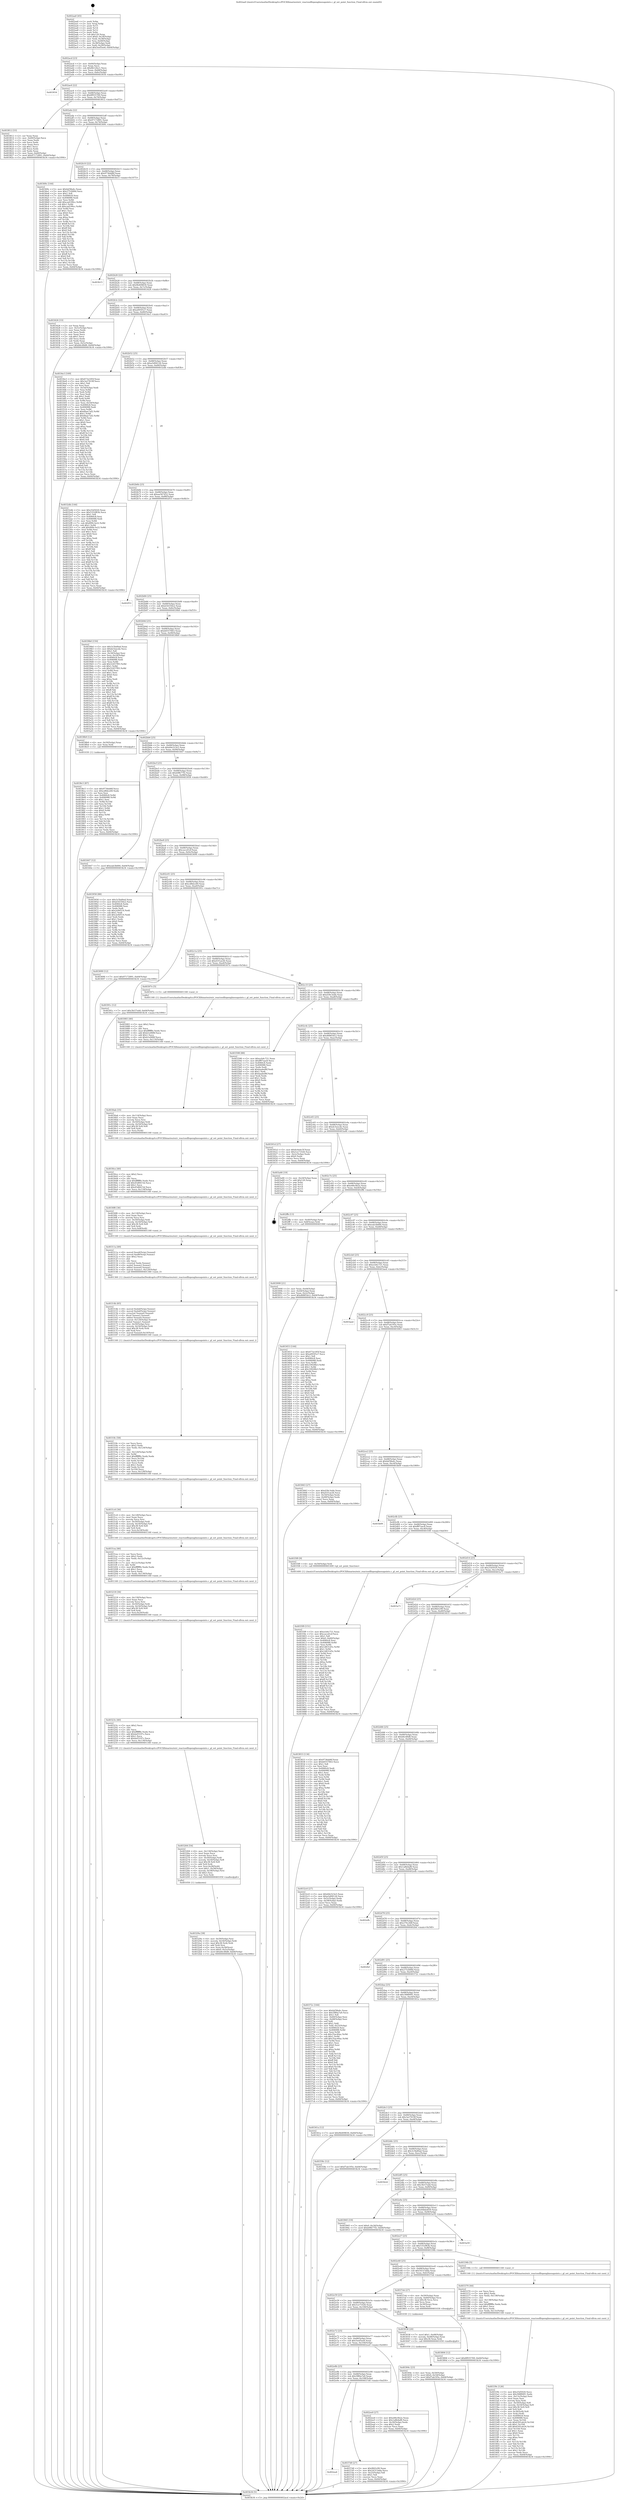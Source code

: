 digraph "0x402aa0" {
  label = "0x402aa0 (/mnt/c/Users/mathe/Desktop/tcc/POCII/binaries/extr_reactosdllopenglmesapoints.c_gl_set_point_function_Final-ollvm.out::main(0))"
  labelloc = "t"
  node[shape=record]

  Entry [label="",width=0.3,height=0.3,shape=circle,fillcolor=black,style=filled]
  "0x402acd" [label="{
     0x402acd [23]\l
     | [instrs]\l
     &nbsp;&nbsp;0x402acd \<+3\>: mov -0x64(%rbp),%eax\l
     &nbsp;&nbsp;0x402ad0 \<+2\>: mov %eax,%ecx\l
     &nbsp;&nbsp;0x402ad2 \<+6\>: sub $0x8b12fec1,%ecx\l
     &nbsp;&nbsp;0x402ad8 \<+3\>: mov %eax,-0x68(%rbp)\l
     &nbsp;&nbsp;0x402adb \<+3\>: mov %ecx,-0x6c(%rbp)\l
     &nbsp;&nbsp;0x402ade \<+6\>: je 0000000000403934 \<main+0xe94\>\l
  }"]
  "0x403934" [label="{
     0x403934\l
  }", style=dashed]
  "0x402ae4" [label="{
     0x402ae4 [22]\l
     | [instrs]\l
     &nbsp;&nbsp;0x402ae4 \<+5\>: jmp 0000000000402ae9 \<main+0x49\>\l
     &nbsp;&nbsp;0x402ae9 \<+3\>: mov -0x68(%rbp),%eax\l
     &nbsp;&nbsp;0x402aec \<+5\>: sub $0x8f935769,%eax\l
     &nbsp;&nbsp;0x402af1 \<+3\>: mov %eax,-0x70(%rbp)\l
     &nbsp;&nbsp;0x402af4 \<+6\>: je 0000000000403812 \<main+0xd72\>\l
  }"]
  Exit [label="",width=0.3,height=0.3,shape=circle,fillcolor=black,style=filled,peripheries=2]
  "0x403812" [label="{
     0x403812 [33]\l
     | [instrs]\l
     &nbsp;&nbsp;0x403812 \<+2\>: xor %eax,%eax\l
     &nbsp;&nbsp;0x403814 \<+3\>: mov -0x60(%rbp),%ecx\l
     &nbsp;&nbsp;0x403817 \<+2\>: mov %eax,%edx\l
     &nbsp;&nbsp;0x403819 \<+2\>: sub %ecx,%edx\l
     &nbsp;&nbsp;0x40381b \<+2\>: mov %eax,%ecx\l
     &nbsp;&nbsp;0x40381d \<+3\>: sub $0x1,%ecx\l
     &nbsp;&nbsp;0x403820 \<+2\>: add %ecx,%edx\l
     &nbsp;&nbsp;0x403822 \<+2\>: sub %edx,%eax\l
     &nbsp;&nbsp;0x403824 \<+3\>: mov %eax,-0x60(%rbp)\l
     &nbsp;&nbsp;0x403827 \<+7\>: movl $0x97172891,-0x64(%rbp)\l
     &nbsp;&nbsp;0x40382e \<+5\>: jmp 0000000000403b34 \<main+0x1094\>\l
  }"]
  "0x402afa" [label="{
     0x402afa [22]\l
     | [instrs]\l
     &nbsp;&nbsp;0x402afa \<+5\>: jmp 0000000000402aff \<main+0x5f\>\l
     &nbsp;&nbsp;0x402aff \<+3\>: mov -0x68(%rbp),%eax\l
     &nbsp;&nbsp;0x402b02 \<+5\>: sub $0x97172891,%eax\l
     &nbsp;&nbsp;0x402b07 \<+3\>: mov %eax,-0x74(%rbp)\l
     &nbsp;&nbsp;0x402b0a \<+6\>: je 000000000040369c \<main+0xbfc\>\l
  }"]
  "0x4038c5" [label="{
     0x4038c5 [87]\l
     | [instrs]\l
     &nbsp;&nbsp;0x4038c5 \<+5\>: mov $0x9736dd6f,%ecx\l
     &nbsp;&nbsp;0x4038ca \<+5\>: mov $0xcd8dce49,%edx\l
     &nbsp;&nbsp;0x4038cf \<+2\>: xor %esi,%esi\l
     &nbsp;&nbsp;0x4038d1 \<+8\>: mov 0x4060c8,%r8d\l
     &nbsp;&nbsp;0x4038d9 \<+8\>: mov 0x406088,%r9d\l
     &nbsp;&nbsp;0x4038e1 \<+3\>: sub $0x1,%esi\l
     &nbsp;&nbsp;0x4038e4 \<+3\>: mov %r8d,%r10d\l
     &nbsp;&nbsp;0x4038e7 \<+3\>: add %esi,%r10d\l
     &nbsp;&nbsp;0x4038ea \<+4\>: imul %r10d,%r8d\l
     &nbsp;&nbsp;0x4038ee \<+4\>: and $0x1,%r8d\l
     &nbsp;&nbsp;0x4038f2 \<+4\>: cmp $0x0,%r8d\l
     &nbsp;&nbsp;0x4038f6 \<+4\>: sete %r11b\l
     &nbsp;&nbsp;0x4038fa \<+4\>: cmp $0xa,%r9d\l
     &nbsp;&nbsp;0x4038fe \<+3\>: setl %bl\l
     &nbsp;&nbsp;0x403901 \<+3\>: mov %r11b,%r14b\l
     &nbsp;&nbsp;0x403904 \<+3\>: and %bl,%r14b\l
     &nbsp;&nbsp;0x403907 \<+3\>: xor %bl,%r11b\l
     &nbsp;&nbsp;0x40390a \<+3\>: or %r11b,%r14b\l
     &nbsp;&nbsp;0x40390d \<+4\>: test $0x1,%r14b\l
     &nbsp;&nbsp;0x403911 \<+3\>: cmovne %edx,%ecx\l
     &nbsp;&nbsp;0x403914 \<+3\>: mov %ecx,-0x64(%rbp)\l
     &nbsp;&nbsp;0x403917 \<+5\>: jmp 0000000000403b34 \<main+0x1094\>\l
  }"]
  "0x40369c" [label="{
     0x40369c [144]\l
     | [instrs]\l
     &nbsp;&nbsp;0x40369c \<+5\>: mov $0xfaf38a4c,%eax\l
     &nbsp;&nbsp;0x4036a1 \<+5\>: mov $0x2752fd9d,%ecx\l
     &nbsp;&nbsp;0x4036a6 \<+2\>: mov $0x1,%dl\l
     &nbsp;&nbsp;0x4036a8 \<+7\>: mov 0x4060c8,%esi\l
     &nbsp;&nbsp;0x4036af \<+7\>: mov 0x406088,%edi\l
     &nbsp;&nbsp;0x4036b6 \<+3\>: mov %esi,%r8d\l
     &nbsp;&nbsp;0x4036b9 \<+7\>: add $0xcad199cc,%r8d\l
     &nbsp;&nbsp;0x4036c0 \<+4\>: sub $0x1,%r8d\l
     &nbsp;&nbsp;0x4036c4 \<+7\>: sub $0xcad199cc,%r8d\l
     &nbsp;&nbsp;0x4036cb \<+4\>: imul %r8d,%esi\l
     &nbsp;&nbsp;0x4036cf \<+3\>: and $0x1,%esi\l
     &nbsp;&nbsp;0x4036d2 \<+3\>: cmp $0x0,%esi\l
     &nbsp;&nbsp;0x4036d5 \<+4\>: sete %r9b\l
     &nbsp;&nbsp;0x4036d9 \<+3\>: cmp $0xa,%edi\l
     &nbsp;&nbsp;0x4036dc \<+4\>: setl %r10b\l
     &nbsp;&nbsp;0x4036e0 \<+3\>: mov %r9b,%r11b\l
     &nbsp;&nbsp;0x4036e3 \<+4\>: xor $0xff,%r11b\l
     &nbsp;&nbsp;0x4036e7 \<+3\>: mov %r10b,%bl\l
     &nbsp;&nbsp;0x4036ea \<+3\>: xor $0xff,%bl\l
     &nbsp;&nbsp;0x4036ed \<+3\>: xor $0x0,%dl\l
     &nbsp;&nbsp;0x4036f0 \<+3\>: mov %r11b,%r14b\l
     &nbsp;&nbsp;0x4036f3 \<+4\>: and $0x0,%r14b\l
     &nbsp;&nbsp;0x4036f7 \<+3\>: and %dl,%r9b\l
     &nbsp;&nbsp;0x4036fa \<+3\>: mov %bl,%r15b\l
     &nbsp;&nbsp;0x4036fd \<+4\>: and $0x0,%r15b\l
     &nbsp;&nbsp;0x403701 \<+3\>: and %dl,%r10b\l
     &nbsp;&nbsp;0x403704 \<+3\>: or %r9b,%r14b\l
     &nbsp;&nbsp;0x403707 \<+3\>: or %r10b,%r15b\l
     &nbsp;&nbsp;0x40370a \<+3\>: xor %r15b,%r14b\l
     &nbsp;&nbsp;0x40370d \<+3\>: or %bl,%r11b\l
     &nbsp;&nbsp;0x403710 \<+4\>: xor $0xff,%r11b\l
     &nbsp;&nbsp;0x403714 \<+3\>: or $0x0,%dl\l
     &nbsp;&nbsp;0x403717 \<+3\>: and %dl,%r11b\l
     &nbsp;&nbsp;0x40371a \<+3\>: or %r11b,%r14b\l
     &nbsp;&nbsp;0x40371d \<+4\>: test $0x1,%r14b\l
     &nbsp;&nbsp;0x403721 \<+3\>: cmovne %ecx,%eax\l
     &nbsp;&nbsp;0x403724 \<+3\>: mov %eax,-0x64(%rbp)\l
     &nbsp;&nbsp;0x403727 \<+5\>: jmp 0000000000403b34 \<main+0x1094\>\l
  }"]
  "0x402b10" [label="{
     0x402b10 [22]\l
     | [instrs]\l
     &nbsp;&nbsp;0x402b10 \<+5\>: jmp 0000000000402b15 \<main+0x75\>\l
     &nbsp;&nbsp;0x402b15 \<+3\>: mov -0x68(%rbp),%eax\l
     &nbsp;&nbsp;0x402b18 \<+5\>: sub $0x9736dd6f,%eax\l
     &nbsp;&nbsp;0x402b1d \<+3\>: mov %eax,-0x78(%rbp)\l
     &nbsp;&nbsp;0x402b20 \<+6\>: je 0000000000403b15 \<main+0x1075\>\l
  }"]
  "0x403806" [label="{
     0x403806 [12]\l
     | [instrs]\l
     &nbsp;&nbsp;0x403806 \<+7\>: movl $0x8f935769,-0x64(%rbp)\l
     &nbsp;&nbsp;0x40380d \<+5\>: jmp 0000000000403b34 \<main+0x1094\>\l
  }"]
  "0x403b15" [label="{
     0x403b15\l
  }", style=dashed]
  "0x402b26" [label="{
     0x402b26 [22]\l
     | [instrs]\l
     &nbsp;&nbsp;0x402b26 \<+5\>: jmp 0000000000402b2b \<main+0x8b\>\l
     &nbsp;&nbsp;0x402b2b \<+3\>: mov -0x68(%rbp),%eax\l
     &nbsp;&nbsp;0x402b2e \<+5\>: sub $0x9b409830,%eax\l
     &nbsp;&nbsp;0x402b33 \<+3\>: mov %eax,-0x7c(%rbp)\l
     &nbsp;&nbsp;0x402b36 \<+6\>: je 0000000000403426 \<main+0x986\>\l
  }"]
  "0x402ea4" [label="{
     0x402ea4\l
  }", style=dashed]
  "0x403426" [label="{
     0x403426 [33]\l
     | [instrs]\l
     &nbsp;&nbsp;0x403426 \<+2\>: xor %eax,%eax\l
     &nbsp;&nbsp;0x403428 \<+3\>: mov -0x5c(%rbp),%ecx\l
     &nbsp;&nbsp;0x40342b \<+2\>: mov %eax,%edx\l
     &nbsp;&nbsp;0x40342d \<+2\>: sub %ecx,%edx\l
     &nbsp;&nbsp;0x40342f \<+2\>: mov %eax,%ecx\l
     &nbsp;&nbsp;0x403431 \<+3\>: sub $0x1,%ecx\l
     &nbsp;&nbsp;0x403434 \<+2\>: add %ecx,%edx\l
     &nbsp;&nbsp;0x403436 \<+2\>: sub %edx,%eax\l
     &nbsp;&nbsp;0x403438 \<+3\>: mov %eax,-0x5c(%rbp)\l
     &nbsp;&nbsp;0x40343b \<+7\>: movl $0xb6c48d8,-0x64(%rbp)\l
     &nbsp;&nbsp;0x403442 \<+5\>: jmp 0000000000403b34 \<main+0x1094\>\l
  }"]
  "0x402b3c" [label="{
     0x402b3c [22]\l
     | [instrs]\l
     &nbsp;&nbsp;0x402b3c \<+5\>: jmp 0000000000402b41 \<main+0xa1\>\l
     &nbsp;&nbsp;0x402b41 \<+3\>: mov -0x68(%rbp),%eax\l
     &nbsp;&nbsp;0x402b44 \<+5\>: sub $0xa005f1e7,%eax\l
     &nbsp;&nbsp;0x402b49 \<+3\>: mov %eax,-0x80(%rbp)\l
     &nbsp;&nbsp;0x402b4c \<+6\>: je 00000000004034e3 \<main+0xa43\>\l
  }"]
  "0x4037d0" [label="{
     0x4037d0 [27]\l
     | [instrs]\l
     &nbsp;&nbsp;0x4037d0 \<+5\>: mov $0x9fd3c99,%eax\l
     &nbsp;&nbsp;0x4037d5 \<+5\>: mov $0x54315dda,%ecx\l
     &nbsp;&nbsp;0x4037da \<+3\>: mov -0x25(%rbp),%dl\l
     &nbsp;&nbsp;0x4037dd \<+3\>: test $0x1,%dl\l
     &nbsp;&nbsp;0x4037e0 \<+3\>: cmovne %ecx,%eax\l
     &nbsp;&nbsp;0x4037e3 \<+3\>: mov %eax,-0x64(%rbp)\l
     &nbsp;&nbsp;0x4037e6 \<+5\>: jmp 0000000000403b34 \<main+0x1094\>\l
  }"]
  "0x4034e3" [label="{
     0x4034e3 [169]\l
     | [instrs]\l
     &nbsp;&nbsp;0x4034e3 \<+5\>: mov $0x673e185f,%eax\l
     &nbsp;&nbsp;0x4034e8 \<+5\>: mov $0x3a27619f,%ecx\l
     &nbsp;&nbsp;0x4034ed \<+2\>: mov $0x1,%dl\l
     &nbsp;&nbsp;0x4034ef \<+2\>: xor %esi,%esi\l
     &nbsp;&nbsp;0x4034f1 \<+3\>: mov -0x54(%rbp),%edi\l
     &nbsp;&nbsp;0x4034f4 \<+3\>: mov %esi,%r8d\l
     &nbsp;&nbsp;0x4034f7 \<+3\>: sub %edi,%r8d\l
     &nbsp;&nbsp;0x4034fa \<+2\>: mov %esi,%edi\l
     &nbsp;&nbsp;0x4034fc \<+3\>: sub $0x1,%edi\l
     &nbsp;&nbsp;0x4034ff \<+3\>: add %edi,%r8d\l
     &nbsp;&nbsp;0x403502 \<+3\>: sub %r8d,%esi\l
     &nbsp;&nbsp;0x403505 \<+3\>: mov %esi,-0x54(%rbp)\l
     &nbsp;&nbsp;0x403508 \<+7\>: mov 0x4060c8,%esi\l
     &nbsp;&nbsp;0x40350f \<+7\>: mov 0x406088,%edi\l
     &nbsp;&nbsp;0x403516 \<+3\>: mov %esi,%r8d\l
     &nbsp;&nbsp;0x403519 \<+7\>: sub $0x6bae7af2,%r8d\l
     &nbsp;&nbsp;0x403520 \<+4\>: sub $0x1,%r8d\l
     &nbsp;&nbsp;0x403524 \<+7\>: add $0x6bae7af2,%r8d\l
     &nbsp;&nbsp;0x40352b \<+4\>: imul %r8d,%esi\l
     &nbsp;&nbsp;0x40352f \<+3\>: and $0x1,%esi\l
     &nbsp;&nbsp;0x403532 \<+3\>: cmp $0x0,%esi\l
     &nbsp;&nbsp;0x403535 \<+4\>: sete %r9b\l
     &nbsp;&nbsp;0x403539 \<+3\>: cmp $0xa,%edi\l
     &nbsp;&nbsp;0x40353c \<+4\>: setl %r10b\l
     &nbsp;&nbsp;0x403540 \<+3\>: mov %r9b,%r11b\l
     &nbsp;&nbsp;0x403543 \<+4\>: xor $0xff,%r11b\l
     &nbsp;&nbsp;0x403547 \<+3\>: mov %r10b,%bl\l
     &nbsp;&nbsp;0x40354a \<+3\>: xor $0xff,%bl\l
     &nbsp;&nbsp;0x40354d \<+3\>: xor $0x0,%dl\l
     &nbsp;&nbsp;0x403550 \<+3\>: mov %r11b,%r14b\l
     &nbsp;&nbsp;0x403553 \<+4\>: and $0x0,%r14b\l
     &nbsp;&nbsp;0x403557 \<+3\>: and %dl,%r9b\l
     &nbsp;&nbsp;0x40355a \<+3\>: mov %bl,%r15b\l
     &nbsp;&nbsp;0x40355d \<+4\>: and $0x0,%r15b\l
     &nbsp;&nbsp;0x403561 \<+3\>: and %dl,%r10b\l
     &nbsp;&nbsp;0x403564 \<+3\>: or %r9b,%r14b\l
     &nbsp;&nbsp;0x403567 \<+3\>: or %r10b,%r15b\l
     &nbsp;&nbsp;0x40356a \<+3\>: xor %r15b,%r14b\l
     &nbsp;&nbsp;0x40356d \<+3\>: or %bl,%r11b\l
     &nbsp;&nbsp;0x403570 \<+4\>: xor $0xff,%r11b\l
     &nbsp;&nbsp;0x403574 \<+3\>: or $0x0,%dl\l
     &nbsp;&nbsp;0x403577 \<+3\>: and %dl,%r11b\l
     &nbsp;&nbsp;0x40357a \<+3\>: or %r11b,%r14b\l
     &nbsp;&nbsp;0x40357d \<+4\>: test $0x1,%r14b\l
     &nbsp;&nbsp;0x403581 \<+3\>: cmovne %ecx,%eax\l
     &nbsp;&nbsp;0x403584 \<+3\>: mov %eax,-0x64(%rbp)\l
     &nbsp;&nbsp;0x403587 \<+5\>: jmp 0000000000403b34 \<main+0x1094\>\l
  }"]
  "0x402b52" [label="{
     0x402b52 [25]\l
     | [instrs]\l
     &nbsp;&nbsp;0x402b52 \<+5\>: jmp 0000000000402b57 \<main+0xb7\>\l
     &nbsp;&nbsp;0x402b57 \<+3\>: mov -0x68(%rbp),%eax\l
     &nbsp;&nbsp;0x402b5a \<+5\>: sub $0xa5d94126,%eax\l
     &nbsp;&nbsp;0x402b5f \<+6\>: mov %eax,-0x84(%rbp)\l
     &nbsp;&nbsp;0x402b65 \<+6\>: je 00000000004032db \<main+0x83b\>\l
  }"]
  "0x4035f9" [label="{
     0x4035f9 [151]\l
     | [instrs]\l
     &nbsp;&nbsp;0x4035f9 \<+5\>: mov $0xecb4c721,%eax\l
     &nbsp;&nbsp;0x4035fe \<+5\>: mov $0xcaccd1ef,%ecx\l
     &nbsp;&nbsp;0x403603 \<+2\>: mov $0x1,%dl\l
     &nbsp;&nbsp;0x403605 \<+7\>: movl $0x0,-0x60(%rbp)\l
     &nbsp;&nbsp;0x40360c \<+7\>: mov 0x4060c8,%esi\l
     &nbsp;&nbsp;0x403613 \<+8\>: mov 0x406088,%r8d\l
     &nbsp;&nbsp;0x40361b \<+3\>: mov %esi,%r9d\l
     &nbsp;&nbsp;0x40361e \<+7\>: sub $0x1d831d5c,%r9d\l
     &nbsp;&nbsp;0x403625 \<+4\>: sub $0x1,%r9d\l
     &nbsp;&nbsp;0x403629 \<+7\>: add $0x1d831d5c,%r9d\l
     &nbsp;&nbsp;0x403630 \<+4\>: imul %r9d,%esi\l
     &nbsp;&nbsp;0x403634 \<+3\>: and $0x1,%esi\l
     &nbsp;&nbsp;0x403637 \<+3\>: cmp $0x0,%esi\l
     &nbsp;&nbsp;0x40363a \<+4\>: sete %r10b\l
     &nbsp;&nbsp;0x40363e \<+4\>: cmp $0xa,%r8d\l
     &nbsp;&nbsp;0x403642 \<+4\>: setl %r11b\l
     &nbsp;&nbsp;0x403646 \<+3\>: mov %r10b,%bl\l
     &nbsp;&nbsp;0x403649 \<+3\>: xor $0xff,%bl\l
     &nbsp;&nbsp;0x40364c \<+3\>: mov %r11b,%r14b\l
     &nbsp;&nbsp;0x40364f \<+4\>: xor $0xff,%r14b\l
     &nbsp;&nbsp;0x403653 \<+3\>: xor $0x1,%dl\l
     &nbsp;&nbsp;0x403656 \<+3\>: mov %bl,%r15b\l
     &nbsp;&nbsp;0x403659 \<+4\>: and $0xff,%r15b\l
     &nbsp;&nbsp;0x40365d \<+3\>: and %dl,%r10b\l
     &nbsp;&nbsp;0x403660 \<+3\>: mov %r14b,%r12b\l
     &nbsp;&nbsp;0x403663 \<+4\>: and $0xff,%r12b\l
     &nbsp;&nbsp;0x403667 \<+3\>: and %dl,%r11b\l
     &nbsp;&nbsp;0x40366a \<+3\>: or %r10b,%r15b\l
     &nbsp;&nbsp;0x40366d \<+3\>: or %r11b,%r12b\l
     &nbsp;&nbsp;0x403670 \<+3\>: xor %r12b,%r15b\l
     &nbsp;&nbsp;0x403673 \<+3\>: or %r14b,%bl\l
     &nbsp;&nbsp;0x403676 \<+3\>: xor $0xff,%bl\l
     &nbsp;&nbsp;0x403679 \<+3\>: or $0x1,%dl\l
     &nbsp;&nbsp;0x40367c \<+2\>: and %dl,%bl\l
     &nbsp;&nbsp;0x40367e \<+3\>: or %bl,%r15b\l
     &nbsp;&nbsp;0x403681 \<+4\>: test $0x1,%r15b\l
     &nbsp;&nbsp;0x403685 \<+3\>: cmovne %ecx,%eax\l
     &nbsp;&nbsp;0x403688 \<+3\>: mov %eax,-0x64(%rbp)\l
     &nbsp;&nbsp;0x40368b \<+5\>: jmp 0000000000403b34 \<main+0x1094\>\l
  }"]
  "0x4032db" [label="{
     0x4032db [144]\l
     | [instrs]\l
     &nbsp;&nbsp;0x4032db \<+5\>: mov $0x25d5020,%eax\l
     &nbsp;&nbsp;0x4032e0 \<+5\>: mov $0x5352f83b,%ecx\l
     &nbsp;&nbsp;0x4032e5 \<+2\>: mov $0x1,%dl\l
     &nbsp;&nbsp;0x4032e7 \<+7\>: mov 0x4060c8,%esi\l
     &nbsp;&nbsp;0x4032ee \<+7\>: mov 0x406088,%edi\l
     &nbsp;&nbsp;0x4032f5 \<+3\>: mov %esi,%r8d\l
     &nbsp;&nbsp;0x4032f8 \<+7\>: sub $0x899c3e22,%r8d\l
     &nbsp;&nbsp;0x4032ff \<+4\>: sub $0x1,%r8d\l
     &nbsp;&nbsp;0x403303 \<+7\>: add $0x899c3e22,%r8d\l
     &nbsp;&nbsp;0x40330a \<+4\>: imul %r8d,%esi\l
     &nbsp;&nbsp;0x40330e \<+3\>: and $0x1,%esi\l
     &nbsp;&nbsp;0x403311 \<+3\>: cmp $0x0,%esi\l
     &nbsp;&nbsp;0x403314 \<+4\>: sete %r9b\l
     &nbsp;&nbsp;0x403318 \<+3\>: cmp $0xa,%edi\l
     &nbsp;&nbsp;0x40331b \<+4\>: setl %r10b\l
     &nbsp;&nbsp;0x40331f \<+3\>: mov %r9b,%r11b\l
     &nbsp;&nbsp;0x403322 \<+4\>: xor $0xff,%r11b\l
     &nbsp;&nbsp;0x403326 \<+3\>: mov %r10b,%bl\l
     &nbsp;&nbsp;0x403329 \<+3\>: xor $0xff,%bl\l
     &nbsp;&nbsp;0x40332c \<+3\>: xor $0x1,%dl\l
     &nbsp;&nbsp;0x40332f \<+3\>: mov %r11b,%r14b\l
     &nbsp;&nbsp;0x403332 \<+4\>: and $0xff,%r14b\l
     &nbsp;&nbsp;0x403336 \<+3\>: and %dl,%r9b\l
     &nbsp;&nbsp;0x403339 \<+3\>: mov %bl,%r15b\l
     &nbsp;&nbsp;0x40333c \<+4\>: and $0xff,%r15b\l
     &nbsp;&nbsp;0x403340 \<+3\>: and %dl,%r10b\l
     &nbsp;&nbsp;0x403343 \<+3\>: or %r9b,%r14b\l
     &nbsp;&nbsp;0x403346 \<+3\>: or %r10b,%r15b\l
     &nbsp;&nbsp;0x403349 \<+3\>: xor %r15b,%r14b\l
     &nbsp;&nbsp;0x40334c \<+3\>: or %bl,%r11b\l
     &nbsp;&nbsp;0x40334f \<+4\>: xor $0xff,%r11b\l
     &nbsp;&nbsp;0x403353 \<+3\>: or $0x1,%dl\l
     &nbsp;&nbsp;0x403356 \<+3\>: and %dl,%r11b\l
     &nbsp;&nbsp;0x403359 \<+3\>: or %r11b,%r14b\l
     &nbsp;&nbsp;0x40335c \<+4\>: test $0x1,%r14b\l
     &nbsp;&nbsp;0x403360 \<+3\>: cmovne %ecx,%eax\l
     &nbsp;&nbsp;0x403363 \<+3\>: mov %eax,-0x64(%rbp)\l
     &nbsp;&nbsp;0x403366 \<+5\>: jmp 0000000000403b34 \<main+0x1094\>\l
  }"]
  "0x402b6b" [label="{
     0x402b6b [25]\l
     | [instrs]\l
     &nbsp;&nbsp;0x402b6b \<+5\>: jmp 0000000000402b70 \<main+0xd0\>\l
     &nbsp;&nbsp;0x402b70 \<+3\>: mov -0x68(%rbp),%eax\l
     &nbsp;&nbsp;0x402b73 \<+5\>: sub $0xaa567452,%eax\l
     &nbsp;&nbsp;0x402b78 \<+6\>: mov %eax,-0x88(%rbp)\l
     &nbsp;&nbsp;0x402b7e \<+6\>: je 0000000000402f53 \<main+0x4b3\>\l
  }"]
  "0x40339c" [label="{
     0x40339c [126]\l
     | [instrs]\l
     &nbsp;&nbsp;0x40339c \<+5\>: mov $0x25d5020,%ecx\l
     &nbsp;&nbsp;0x4033a1 \<+5\>: mov $0x308f00f1,%edx\l
     &nbsp;&nbsp;0x4033a6 \<+6\>: mov -0x13c(%rbp),%esi\l
     &nbsp;&nbsp;0x4033ac \<+3\>: imul %eax,%esi\l
     &nbsp;&nbsp;0x4033af \<+3\>: movslq %esi,%rdi\l
     &nbsp;&nbsp;0x4033b2 \<+4\>: mov -0x50(%rbp),%r8\l
     &nbsp;&nbsp;0x4033b6 \<+4\>: movslq -0x54(%rbp),%r9\l
     &nbsp;&nbsp;0x4033ba \<+4\>: imul $0x38,%r9,%r9\l
     &nbsp;&nbsp;0x4033be \<+3\>: add %r9,%r8\l
     &nbsp;&nbsp;0x4033c1 \<+4\>: mov 0x30(%r8),%r8\l
     &nbsp;&nbsp;0x4033c5 \<+3\>: mov %rdi,(%r8)\l
     &nbsp;&nbsp;0x4033c8 \<+7\>: mov 0x4060c8,%eax\l
     &nbsp;&nbsp;0x4033cf \<+7\>: mov 0x406088,%esi\l
     &nbsp;&nbsp;0x4033d6 \<+3\>: mov %eax,%r10d\l
     &nbsp;&nbsp;0x4033d9 \<+7\>: sub $0x6301ab24,%r10d\l
     &nbsp;&nbsp;0x4033e0 \<+4\>: sub $0x1,%r10d\l
     &nbsp;&nbsp;0x4033e4 \<+7\>: add $0x6301ab24,%r10d\l
     &nbsp;&nbsp;0x4033eb \<+4\>: imul %r10d,%eax\l
     &nbsp;&nbsp;0x4033ef \<+3\>: and $0x1,%eax\l
     &nbsp;&nbsp;0x4033f2 \<+3\>: cmp $0x0,%eax\l
     &nbsp;&nbsp;0x4033f5 \<+4\>: sete %r11b\l
     &nbsp;&nbsp;0x4033f9 \<+3\>: cmp $0xa,%esi\l
     &nbsp;&nbsp;0x4033fc \<+3\>: setl %bl\l
     &nbsp;&nbsp;0x4033ff \<+3\>: mov %r11b,%r14b\l
     &nbsp;&nbsp;0x403402 \<+3\>: and %bl,%r14b\l
     &nbsp;&nbsp;0x403405 \<+3\>: xor %bl,%r11b\l
     &nbsp;&nbsp;0x403408 \<+3\>: or %r11b,%r14b\l
     &nbsp;&nbsp;0x40340b \<+4\>: test $0x1,%r14b\l
     &nbsp;&nbsp;0x40340f \<+3\>: cmovne %edx,%ecx\l
     &nbsp;&nbsp;0x403412 \<+3\>: mov %ecx,-0x64(%rbp)\l
     &nbsp;&nbsp;0x403415 \<+5\>: jmp 0000000000403b34 \<main+0x1094\>\l
  }"]
  "0x402f53" [label="{
     0x402f53\l
  }", style=dashed]
  "0x402b84" [label="{
     0x402b84 [25]\l
     | [instrs]\l
     &nbsp;&nbsp;0x402b84 \<+5\>: jmp 0000000000402b89 \<main+0xe9\>\l
     &nbsp;&nbsp;0x402b89 \<+3\>: mov -0x68(%rbp),%eax\l
     &nbsp;&nbsp;0x402b8c \<+5\>: sub $0xb54350e2,%eax\l
     &nbsp;&nbsp;0x402b91 \<+6\>: mov %eax,-0x8c(%rbp)\l
     &nbsp;&nbsp;0x402b97 \<+6\>: je 00000000004039b0 \<main+0xf10\>\l
  }"]
  "0x403370" [label="{
     0x403370 [44]\l
     | [instrs]\l
     &nbsp;&nbsp;0x403370 \<+2\>: xor %ecx,%ecx\l
     &nbsp;&nbsp;0x403372 \<+5\>: mov $0x2,%edx\l
     &nbsp;&nbsp;0x403377 \<+6\>: mov %edx,-0x138(%rbp)\l
     &nbsp;&nbsp;0x40337d \<+1\>: cltd\l
     &nbsp;&nbsp;0x40337e \<+6\>: mov -0x138(%rbp),%esi\l
     &nbsp;&nbsp;0x403384 \<+2\>: idiv %esi\l
     &nbsp;&nbsp;0x403386 \<+6\>: imul $0xfffffffe,%edx,%edx\l
     &nbsp;&nbsp;0x40338c \<+3\>: sub $0x1,%ecx\l
     &nbsp;&nbsp;0x40338f \<+2\>: sub %ecx,%edx\l
     &nbsp;&nbsp;0x403391 \<+6\>: mov %edx,-0x13c(%rbp)\l
     &nbsp;&nbsp;0x403397 \<+5\>: call 0000000000401160 \<next_i\>\l
     | [calls]\l
     &nbsp;&nbsp;0x401160 \{1\} (/mnt/c/Users/mathe/Desktop/tcc/POCII/binaries/extr_reactosdllopenglmesapoints.c_gl_set_point_function_Final-ollvm.out::next_i)\l
  }"]
  "0x4039b0" [label="{
     0x4039b0 [150]\l
     | [instrs]\l
     &nbsp;&nbsp;0x4039b0 \<+5\>: mov $0x3c5bd0ad,%eax\l
     &nbsp;&nbsp;0x4039b5 \<+5\>: mov $0xdc5eecde,%ecx\l
     &nbsp;&nbsp;0x4039ba \<+2\>: mov $0x1,%dl\l
     &nbsp;&nbsp;0x4039bc \<+3\>: mov -0x34(%rbp),%esi\l
     &nbsp;&nbsp;0x4039bf \<+3\>: mov %esi,-0x24(%rbp)\l
     &nbsp;&nbsp;0x4039c2 \<+7\>: mov 0x4060c8,%esi\l
     &nbsp;&nbsp;0x4039c9 \<+7\>: mov 0x406088,%edi\l
     &nbsp;&nbsp;0x4039d0 \<+3\>: mov %esi,%r8d\l
     &nbsp;&nbsp;0x4039d3 \<+7\>: add $0x52457f93,%r8d\l
     &nbsp;&nbsp;0x4039da \<+4\>: sub $0x1,%r8d\l
     &nbsp;&nbsp;0x4039de \<+7\>: sub $0x52457f93,%r8d\l
     &nbsp;&nbsp;0x4039e5 \<+4\>: imul %r8d,%esi\l
     &nbsp;&nbsp;0x4039e9 \<+3\>: and $0x1,%esi\l
     &nbsp;&nbsp;0x4039ec \<+3\>: cmp $0x0,%esi\l
     &nbsp;&nbsp;0x4039ef \<+4\>: sete %r9b\l
     &nbsp;&nbsp;0x4039f3 \<+3\>: cmp $0xa,%edi\l
     &nbsp;&nbsp;0x4039f6 \<+4\>: setl %r10b\l
     &nbsp;&nbsp;0x4039fa \<+3\>: mov %r9b,%r11b\l
     &nbsp;&nbsp;0x4039fd \<+4\>: xor $0xff,%r11b\l
     &nbsp;&nbsp;0x403a01 \<+3\>: mov %r10b,%bl\l
     &nbsp;&nbsp;0x403a04 \<+3\>: xor $0xff,%bl\l
     &nbsp;&nbsp;0x403a07 \<+3\>: xor $0x1,%dl\l
     &nbsp;&nbsp;0x403a0a \<+3\>: mov %r11b,%r14b\l
     &nbsp;&nbsp;0x403a0d \<+4\>: and $0xff,%r14b\l
     &nbsp;&nbsp;0x403a11 \<+3\>: and %dl,%r9b\l
     &nbsp;&nbsp;0x403a14 \<+3\>: mov %bl,%r15b\l
     &nbsp;&nbsp;0x403a17 \<+4\>: and $0xff,%r15b\l
     &nbsp;&nbsp;0x403a1b \<+3\>: and %dl,%r10b\l
     &nbsp;&nbsp;0x403a1e \<+3\>: or %r9b,%r14b\l
     &nbsp;&nbsp;0x403a21 \<+3\>: or %r10b,%r15b\l
     &nbsp;&nbsp;0x403a24 \<+3\>: xor %r15b,%r14b\l
     &nbsp;&nbsp;0x403a27 \<+3\>: or %bl,%r11b\l
     &nbsp;&nbsp;0x403a2a \<+4\>: xor $0xff,%r11b\l
     &nbsp;&nbsp;0x403a2e \<+3\>: or $0x1,%dl\l
     &nbsp;&nbsp;0x403a31 \<+3\>: and %dl,%r11b\l
     &nbsp;&nbsp;0x403a34 \<+3\>: or %r11b,%r14b\l
     &nbsp;&nbsp;0x403a37 \<+4\>: test $0x1,%r14b\l
     &nbsp;&nbsp;0x403a3b \<+3\>: cmovne %ecx,%eax\l
     &nbsp;&nbsp;0x403a3e \<+3\>: mov %eax,-0x64(%rbp)\l
     &nbsp;&nbsp;0x403a41 \<+5\>: jmp 0000000000403b34 \<main+0x1094\>\l
  }"]
  "0x402b9d" [label="{
     0x402b9d [25]\l
     | [instrs]\l
     &nbsp;&nbsp;0x402b9d \<+5\>: jmp 0000000000402ba2 \<main+0x102\>\l
     &nbsp;&nbsp;0x402ba2 \<+3\>: mov -0x68(%rbp),%eax\l
     &nbsp;&nbsp;0x402ba5 \<+5\>: sub $0xb6557843,%eax\l
     &nbsp;&nbsp;0x402baa \<+6\>: mov %eax,-0x90(%rbp)\l
     &nbsp;&nbsp;0x402bb0 \<+6\>: je 00000000004038b9 \<main+0xe19\>\l
  }"]
  "0x40329a" [label="{
     0x40329a [38]\l
     | [instrs]\l
     &nbsp;&nbsp;0x40329a \<+4\>: mov -0x50(%rbp),%rsi\l
     &nbsp;&nbsp;0x40329e \<+4\>: movslq -0x54(%rbp),%rdi\l
     &nbsp;&nbsp;0x4032a2 \<+4\>: imul $0x38,%rdi,%rdi\l
     &nbsp;&nbsp;0x4032a6 \<+3\>: add %rdi,%rsi\l
     &nbsp;&nbsp;0x4032a9 \<+4\>: mov %rax,0x30(%rsi)\l
     &nbsp;&nbsp;0x4032ad \<+7\>: movl $0x0,-0x5c(%rbp)\l
     &nbsp;&nbsp;0x4032b4 \<+7\>: movl $0xb6c48d8,-0x64(%rbp)\l
     &nbsp;&nbsp;0x4032bb \<+5\>: jmp 0000000000403b34 \<main+0x1094\>\l
  }"]
  "0x4038b9" [label="{
     0x4038b9 [12]\l
     | [instrs]\l
     &nbsp;&nbsp;0x4038b9 \<+4\>: mov -0x50(%rbp),%rax\l
     &nbsp;&nbsp;0x4038bd \<+3\>: mov %rax,%rdi\l
     &nbsp;&nbsp;0x4038c0 \<+5\>: call 0000000000401030 \<free@plt\>\l
     | [calls]\l
     &nbsp;&nbsp;0x401030 \{1\} (unknown)\l
  }"]
  "0x402bb6" [label="{
     0x402bb6 [25]\l
     | [instrs]\l
     &nbsp;&nbsp;0x402bb6 \<+5\>: jmp 0000000000402bbb \<main+0x11b\>\l
     &nbsp;&nbsp;0x402bbb \<+3\>: mov -0x68(%rbp),%eax\l
     &nbsp;&nbsp;0x402bbe \<+5\>: sub $0xb9e523e5,%eax\l
     &nbsp;&nbsp;0x402bc3 \<+6\>: mov %eax,-0x94(%rbp)\l
     &nbsp;&nbsp;0x402bc9 \<+6\>: je 0000000000403447 \<main+0x9a7\>\l
  }"]
  "0x403264" [label="{
     0x403264 [54]\l
     | [instrs]\l
     &nbsp;&nbsp;0x403264 \<+6\>: mov -0x134(%rbp),%ecx\l
     &nbsp;&nbsp;0x40326a \<+3\>: imul %eax,%ecx\l
     &nbsp;&nbsp;0x40326d \<+3\>: movslq %ecx,%rsi\l
     &nbsp;&nbsp;0x403270 \<+4\>: mov -0x50(%rbp),%rdi\l
     &nbsp;&nbsp;0x403274 \<+4\>: movslq -0x54(%rbp),%r8\l
     &nbsp;&nbsp;0x403278 \<+4\>: imul $0x38,%r8,%r8\l
     &nbsp;&nbsp;0x40327c \<+3\>: add %r8,%rdi\l
     &nbsp;&nbsp;0x40327f \<+4\>: mov %rsi,0x28(%rdi)\l
     &nbsp;&nbsp;0x403283 \<+7\>: movl $0x1,-0x58(%rbp)\l
     &nbsp;&nbsp;0x40328a \<+4\>: movslq -0x58(%rbp),%rsi\l
     &nbsp;&nbsp;0x40328e \<+4\>: shl $0x3,%rsi\l
     &nbsp;&nbsp;0x403292 \<+3\>: mov %rsi,%rdi\l
     &nbsp;&nbsp;0x403295 \<+5\>: call 0000000000401050 \<malloc@plt\>\l
     | [calls]\l
     &nbsp;&nbsp;0x401050 \{1\} (unknown)\l
  }"]
  "0x403447" [label="{
     0x403447 [12]\l
     | [instrs]\l
     &nbsp;&nbsp;0x403447 \<+7\>: movl $0xeab3b684,-0x64(%rbp)\l
     &nbsp;&nbsp;0x40344e \<+5\>: jmp 0000000000403b34 \<main+0x1094\>\l
  }"]
  "0x402bcf" [label="{
     0x402bcf [25]\l
     | [instrs]\l
     &nbsp;&nbsp;0x402bcf \<+5\>: jmp 0000000000402bd4 \<main+0x134\>\l
     &nbsp;&nbsp;0x402bd4 \<+3\>: mov -0x68(%rbp),%eax\l
     &nbsp;&nbsp;0x402bd7 \<+5\>: sub $0xb9fb77f2,%eax\l
     &nbsp;&nbsp;0x402bdc \<+6\>: mov %eax,-0x98(%rbp)\l
     &nbsp;&nbsp;0x402be2 \<+6\>: je 0000000000403958 \<main+0xeb8\>\l
  }"]
  "0x40323c" [label="{
     0x40323c [40]\l
     | [instrs]\l
     &nbsp;&nbsp;0x40323c \<+5\>: mov $0x2,%ecx\l
     &nbsp;&nbsp;0x403241 \<+1\>: cltd\l
     &nbsp;&nbsp;0x403242 \<+2\>: idiv %ecx\l
     &nbsp;&nbsp;0x403244 \<+6\>: imul $0xfffffffe,%edx,%ecx\l
     &nbsp;&nbsp;0x40324a \<+6\>: add $0xbef3197c,%ecx\l
     &nbsp;&nbsp;0x403250 \<+3\>: add $0x1,%ecx\l
     &nbsp;&nbsp;0x403253 \<+6\>: sub $0xbef3197c,%ecx\l
     &nbsp;&nbsp;0x403259 \<+6\>: mov %ecx,-0x134(%rbp)\l
     &nbsp;&nbsp;0x40325f \<+5\>: call 0000000000401160 \<next_i\>\l
     | [calls]\l
     &nbsp;&nbsp;0x401160 \{1\} (/mnt/c/Users/mathe/Desktop/tcc/POCII/binaries/extr_reactosdllopenglmesapoints.c_gl_set_point_function_Final-ollvm.out::next_i)\l
  }"]
  "0x403958" [label="{
     0x403958 [88]\l
     | [instrs]\l
     &nbsp;&nbsp;0x403958 \<+5\>: mov $0x3c5bd0ad,%eax\l
     &nbsp;&nbsp;0x40395d \<+5\>: mov $0xb54350e2,%ecx\l
     &nbsp;&nbsp;0x403962 \<+7\>: mov 0x4060c8,%edx\l
     &nbsp;&nbsp;0x403969 \<+7\>: mov 0x406088,%esi\l
     &nbsp;&nbsp;0x403970 \<+2\>: mov %edx,%edi\l
     &nbsp;&nbsp;0x403972 \<+6\>: sub $0x2e9d514,%edi\l
     &nbsp;&nbsp;0x403978 \<+3\>: sub $0x1,%edi\l
     &nbsp;&nbsp;0x40397b \<+6\>: add $0x2e9d514,%edi\l
     &nbsp;&nbsp;0x403981 \<+3\>: imul %edi,%edx\l
     &nbsp;&nbsp;0x403984 \<+3\>: and $0x1,%edx\l
     &nbsp;&nbsp;0x403987 \<+3\>: cmp $0x0,%edx\l
     &nbsp;&nbsp;0x40398a \<+4\>: sete %r8b\l
     &nbsp;&nbsp;0x40398e \<+3\>: cmp $0xa,%esi\l
     &nbsp;&nbsp;0x403991 \<+4\>: setl %r9b\l
     &nbsp;&nbsp;0x403995 \<+3\>: mov %r8b,%r10b\l
     &nbsp;&nbsp;0x403998 \<+3\>: and %r9b,%r10b\l
     &nbsp;&nbsp;0x40399b \<+3\>: xor %r9b,%r8b\l
     &nbsp;&nbsp;0x40399e \<+3\>: or %r8b,%r10b\l
     &nbsp;&nbsp;0x4039a1 \<+4\>: test $0x1,%r10b\l
     &nbsp;&nbsp;0x4039a5 \<+3\>: cmovne %ecx,%eax\l
     &nbsp;&nbsp;0x4039a8 \<+3\>: mov %eax,-0x64(%rbp)\l
     &nbsp;&nbsp;0x4039ab \<+5\>: jmp 0000000000403b34 \<main+0x1094\>\l
  }"]
  "0x402be8" [label="{
     0x402be8 [25]\l
     | [instrs]\l
     &nbsp;&nbsp;0x402be8 \<+5\>: jmp 0000000000402bed \<main+0x14d\>\l
     &nbsp;&nbsp;0x402bed \<+3\>: mov -0x68(%rbp),%eax\l
     &nbsp;&nbsp;0x402bf0 \<+5\>: sub $0xcaccd1ef,%eax\l
     &nbsp;&nbsp;0x402bf5 \<+6\>: mov %eax,-0x9c(%rbp)\l
     &nbsp;&nbsp;0x402bfb \<+6\>: je 0000000000403690 \<main+0xbf0\>\l
  }"]
  "0x403218" [label="{
     0x403218 [36]\l
     | [instrs]\l
     &nbsp;&nbsp;0x403218 \<+6\>: mov -0x130(%rbp),%ecx\l
     &nbsp;&nbsp;0x40321e \<+3\>: imul %eax,%ecx\l
     &nbsp;&nbsp;0x403221 \<+3\>: movslq %ecx,%rsi\l
     &nbsp;&nbsp;0x403224 \<+4\>: mov -0x50(%rbp),%rdi\l
     &nbsp;&nbsp;0x403228 \<+4\>: movslq -0x54(%rbp),%r8\l
     &nbsp;&nbsp;0x40322c \<+4\>: imul $0x38,%r8,%r8\l
     &nbsp;&nbsp;0x403230 \<+3\>: add %r8,%rdi\l
     &nbsp;&nbsp;0x403233 \<+4\>: mov %rsi,0x20(%rdi)\l
     &nbsp;&nbsp;0x403237 \<+5\>: call 0000000000401160 \<next_i\>\l
     | [calls]\l
     &nbsp;&nbsp;0x401160 \{1\} (/mnt/c/Users/mathe/Desktop/tcc/POCII/binaries/extr_reactosdllopenglmesapoints.c_gl_set_point_function_Final-ollvm.out::next_i)\l
  }"]
  "0x403690" [label="{
     0x403690 [12]\l
     | [instrs]\l
     &nbsp;&nbsp;0x403690 \<+7\>: movl $0x97172891,-0x64(%rbp)\l
     &nbsp;&nbsp;0x403697 \<+5\>: jmp 0000000000403b34 \<main+0x1094\>\l
  }"]
  "0x402c01" [label="{
     0x402c01 [25]\l
     | [instrs]\l
     &nbsp;&nbsp;0x402c01 \<+5\>: jmp 0000000000402c06 \<main+0x166\>\l
     &nbsp;&nbsp;0x402c06 \<+3\>: mov -0x68(%rbp),%eax\l
     &nbsp;&nbsp;0x402c09 \<+5\>: sub $0xcd8dce49,%eax\l
     &nbsp;&nbsp;0x402c0e \<+6\>: mov %eax,-0xa0(%rbp)\l
     &nbsp;&nbsp;0x402c14 \<+6\>: je 000000000040391c \<main+0xe7c\>\l
  }"]
  "0x4031ea" [label="{
     0x4031ea [46]\l
     | [instrs]\l
     &nbsp;&nbsp;0x4031ea \<+2\>: xor %ecx,%ecx\l
     &nbsp;&nbsp;0x4031ec \<+5\>: mov $0x2,%edx\l
     &nbsp;&nbsp;0x4031f1 \<+6\>: mov %edx,-0x12c(%rbp)\l
     &nbsp;&nbsp;0x4031f7 \<+1\>: cltd\l
     &nbsp;&nbsp;0x4031f8 \<+7\>: mov -0x12c(%rbp),%r9d\l
     &nbsp;&nbsp;0x4031ff \<+3\>: idiv %r9d\l
     &nbsp;&nbsp;0x403202 \<+6\>: imul $0xfffffffe,%edx,%edx\l
     &nbsp;&nbsp;0x403208 \<+3\>: sub $0x1,%ecx\l
     &nbsp;&nbsp;0x40320b \<+2\>: sub %ecx,%edx\l
     &nbsp;&nbsp;0x40320d \<+6\>: mov %edx,-0x130(%rbp)\l
     &nbsp;&nbsp;0x403213 \<+5\>: call 0000000000401160 \<next_i\>\l
     | [calls]\l
     &nbsp;&nbsp;0x401160 \{1\} (/mnt/c/Users/mathe/Desktop/tcc/POCII/binaries/extr_reactosdllopenglmesapoints.c_gl_set_point_function_Final-ollvm.out::next_i)\l
  }"]
  "0x40391c" [label="{
     0x40391c [12]\l
     | [instrs]\l
     &nbsp;&nbsp;0x40391c \<+7\>: movl $0x3fe57edd,-0x64(%rbp)\l
     &nbsp;&nbsp;0x403923 \<+5\>: jmp 0000000000403b34 \<main+0x1094\>\l
  }"]
  "0x402c1a" [label="{
     0x402c1a [25]\l
     | [instrs]\l
     &nbsp;&nbsp;0x402c1a \<+5\>: jmp 0000000000402c1f \<main+0x17f\>\l
     &nbsp;&nbsp;0x402c1f \<+3\>: mov -0x68(%rbp),%eax\l
     &nbsp;&nbsp;0x402c22 \<+5\>: sub $0xd1f1ae26,%eax\l
     &nbsp;&nbsp;0x402c27 \<+6\>: mov %eax,-0xa4(%rbp)\l
     &nbsp;&nbsp;0x402c2d \<+6\>: je 000000000040307e \<main+0x5de\>\l
  }"]
  "0x4031c6" [label="{
     0x4031c6 [36]\l
     | [instrs]\l
     &nbsp;&nbsp;0x4031c6 \<+6\>: mov -0x128(%rbp),%ecx\l
     &nbsp;&nbsp;0x4031cc \<+3\>: imul %eax,%ecx\l
     &nbsp;&nbsp;0x4031cf \<+3\>: movslq %ecx,%rsi\l
     &nbsp;&nbsp;0x4031d2 \<+4\>: mov -0x50(%rbp),%rdi\l
     &nbsp;&nbsp;0x4031d6 \<+4\>: movslq -0x54(%rbp),%r8\l
     &nbsp;&nbsp;0x4031da \<+4\>: imul $0x38,%r8,%r8\l
     &nbsp;&nbsp;0x4031de \<+3\>: add %r8,%rdi\l
     &nbsp;&nbsp;0x4031e1 \<+4\>: mov %rsi,0x18(%rdi)\l
     &nbsp;&nbsp;0x4031e5 \<+5\>: call 0000000000401160 \<next_i\>\l
     | [calls]\l
     &nbsp;&nbsp;0x401160 \{1\} (/mnt/c/Users/mathe/Desktop/tcc/POCII/binaries/extr_reactosdllopenglmesapoints.c_gl_set_point_function_Final-ollvm.out::next_i)\l
  }"]
  "0x40307e" [label="{
     0x40307e [5]\l
     | [instrs]\l
     &nbsp;&nbsp;0x40307e \<+5\>: call 0000000000401160 \<next_i\>\l
     | [calls]\l
     &nbsp;&nbsp;0x401160 \{1\} (/mnt/c/Users/mathe/Desktop/tcc/POCII/binaries/extr_reactosdllopenglmesapoints.c_gl_set_point_function_Final-ollvm.out::next_i)\l
  }"]
  "0x402c33" [label="{
     0x402c33 [25]\l
     | [instrs]\l
     &nbsp;&nbsp;0x402c33 \<+5\>: jmp 0000000000402c38 \<main+0x198\>\l
     &nbsp;&nbsp;0x402c38 \<+3\>: mov -0x68(%rbp),%eax\l
     &nbsp;&nbsp;0x402c3b \<+5\>: sub $0xd39c3ebb,%eax\l
     &nbsp;&nbsp;0x402c40 \<+6\>: mov %eax,-0xa8(%rbp)\l
     &nbsp;&nbsp;0x402c46 \<+6\>: je 0000000000403598 \<main+0xaf8\>\l
  }"]
  "0x40318c" [label="{
     0x40318c [58]\l
     | [instrs]\l
     &nbsp;&nbsp;0x40318c \<+2\>: xor %ecx,%ecx\l
     &nbsp;&nbsp;0x40318e \<+5\>: mov $0x2,%edx\l
     &nbsp;&nbsp;0x403193 \<+6\>: mov %edx,-0x124(%rbp)\l
     &nbsp;&nbsp;0x403199 \<+1\>: cltd\l
     &nbsp;&nbsp;0x40319a \<+7\>: mov -0x124(%rbp),%r9d\l
     &nbsp;&nbsp;0x4031a1 \<+3\>: idiv %r9d\l
     &nbsp;&nbsp;0x4031a4 \<+6\>: imul $0xfffffffe,%edx,%edx\l
     &nbsp;&nbsp;0x4031aa \<+3\>: mov %ecx,%r10d\l
     &nbsp;&nbsp;0x4031ad \<+3\>: sub %edx,%r10d\l
     &nbsp;&nbsp;0x4031b0 \<+2\>: mov %ecx,%edx\l
     &nbsp;&nbsp;0x4031b2 \<+3\>: sub $0x1,%edx\l
     &nbsp;&nbsp;0x4031b5 \<+3\>: add %edx,%r10d\l
     &nbsp;&nbsp;0x4031b8 \<+3\>: sub %r10d,%ecx\l
     &nbsp;&nbsp;0x4031bb \<+6\>: mov %ecx,-0x128(%rbp)\l
     &nbsp;&nbsp;0x4031c1 \<+5\>: call 0000000000401160 \<next_i\>\l
     | [calls]\l
     &nbsp;&nbsp;0x401160 \{1\} (/mnt/c/Users/mathe/Desktop/tcc/POCII/binaries/extr_reactosdllopenglmesapoints.c_gl_set_point_function_Final-ollvm.out::next_i)\l
  }"]
  "0x403598" [label="{
     0x403598 [88]\l
     | [instrs]\l
     &nbsp;&nbsp;0x403598 \<+5\>: mov $0xecb4c721,%eax\l
     &nbsp;&nbsp;0x40359d \<+5\>: mov $0xff97aac8,%ecx\l
     &nbsp;&nbsp;0x4035a2 \<+7\>: mov 0x4060c8,%edx\l
     &nbsp;&nbsp;0x4035a9 \<+7\>: mov 0x406088,%esi\l
     &nbsp;&nbsp;0x4035b0 \<+2\>: mov %edx,%edi\l
     &nbsp;&nbsp;0x4035b2 \<+6\>: add $0xbaabef6f,%edi\l
     &nbsp;&nbsp;0x4035b8 \<+3\>: sub $0x1,%edi\l
     &nbsp;&nbsp;0x4035bb \<+6\>: sub $0xbaabef6f,%edi\l
     &nbsp;&nbsp;0x4035c1 \<+3\>: imul %edi,%edx\l
     &nbsp;&nbsp;0x4035c4 \<+3\>: and $0x1,%edx\l
     &nbsp;&nbsp;0x4035c7 \<+3\>: cmp $0x0,%edx\l
     &nbsp;&nbsp;0x4035ca \<+4\>: sete %r8b\l
     &nbsp;&nbsp;0x4035ce \<+3\>: cmp $0xa,%esi\l
     &nbsp;&nbsp;0x4035d1 \<+4\>: setl %r9b\l
     &nbsp;&nbsp;0x4035d5 \<+3\>: mov %r8b,%r10b\l
     &nbsp;&nbsp;0x4035d8 \<+3\>: and %r9b,%r10b\l
     &nbsp;&nbsp;0x4035db \<+3\>: xor %r9b,%r8b\l
     &nbsp;&nbsp;0x4035de \<+3\>: or %r8b,%r10b\l
     &nbsp;&nbsp;0x4035e1 \<+4\>: test $0x1,%r10b\l
     &nbsp;&nbsp;0x4035e5 \<+3\>: cmovne %ecx,%eax\l
     &nbsp;&nbsp;0x4035e8 \<+3\>: mov %eax,-0x64(%rbp)\l
     &nbsp;&nbsp;0x4035eb \<+5\>: jmp 0000000000403b34 \<main+0x1094\>\l
  }"]
  "0x402c4c" [label="{
     0x402c4c [25]\l
     | [instrs]\l
     &nbsp;&nbsp;0x402c4c \<+5\>: jmp 0000000000402c51 \<main+0x1b1\>\l
     &nbsp;&nbsp;0x402c51 \<+3\>: mov -0x68(%rbp),%eax\l
     &nbsp;&nbsp;0x402c54 \<+5\>: sub $0xd6865dc2,%eax\l
     &nbsp;&nbsp;0x402c59 \<+6\>: mov %eax,-0xac(%rbp)\l
     &nbsp;&nbsp;0x402c5f \<+6\>: je 000000000040301d \<main+0x57d\>\l
  }"]
  "0x40314b" [label="{
     0x40314b [65]\l
     | [instrs]\l
     &nbsp;&nbsp;0x40314b \<+8\>: movsd 0xebd(%rip),%xmm1\l
     &nbsp;&nbsp;0x403153 \<+8\>: movsd 0xebd(%rip),%xmm2\l
     &nbsp;&nbsp;0x40315b \<+4\>: cvtss2sd %xmm0,%xmm0\l
     &nbsp;&nbsp;0x40315f \<+4\>: divsd %xmm2,%xmm0\l
     &nbsp;&nbsp;0x403163 \<+4\>: addsd %xmm0,%xmm1\l
     &nbsp;&nbsp;0x403167 \<+8\>: movsd -0x120(%rbp),%xmm0\l
     &nbsp;&nbsp;0x40316f \<+4\>: mulsd %xmm1,%xmm0\l
     &nbsp;&nbsp;0x403173 \<+4\>: mov -0x50(%rbp),%rsi\l
     &nbsp;&nbsp;0x403177 \<+4\>: movslq -0x54(%rbp),%rdi\l
     &nbsp;&nbsp;0x40317b \<+4\>: imul $0x38,%rdi,%rdi\l
     &nbsp;&nbsp;0x40317f \<+3\>: add %rdi,%rsi\l
     &nbsp;&nbsp;0x403182 \<+5\>: movsd %xmm0,0x10(%rsi)\l
     &nbsp;&nbsp;0x403187 \<+5\>: call 0000000000401160 \<next_i\>\l
     | [calls]\l
     &nbsp;&nbsp;0x401160 \{1\} (/mnt/c/Users/mathe/Desktop/tcc/POCII/binaries/extr_reactosdllopenglmesapoints.c_gl_set_point_function_Final-ollvm.out::next_i)\l
  }"]
  "0x40301d" [label="{
     0x40301d [27]\l
     | [instrs]\l
     &nbsp;&nbsp;0x40301d \<+5\>: mov $0x6c6ebc5f,%eax\l
     &nbsp;&nbsp;0x403022 \<+5\>: mov $0x5ce71026,%ecx\l
     &nbsp;&nbsp;0x403027 \<+3\>: mov -0x2c(%rbp),%edx\l
     &nbsp;&nbsp;0x40302a \<+3\>: cmp $0x0,%edx\l
     &nbsp;&nbsp;0x40302d \<+3\>: cmove %ecx,%eax\l
     &nbsp;&nbsp;0x403030 \<+3\>: mov %eax,-0x64(%rbp)\l
     &nbsp;&nbsp;0x403033 \<+5\>: jmp 0000000000403b34 \<main+0x1094\>\l
  }"]
  "0x402c65" [label="{
     0x402c65 [25]\l
     | [instrs]\l
     &nbsp;&nbsp;0x402c65 \<+5\>: jmp 0000000000402c6a \<main+0x1ca\>\l
     &nbsp;&nbsp;0x402c6a \<+3\>: mov -0x68(%rbp),%eax\l
     &nbsp;&nbsp;0x402c6d \<+5\>: sub $0xdc5eecde,%eax\l
     &nbsp;&nbsp;0x402c72 \<+6\>: mov %eax,-0xb0(%rbp)\l
     &nbsp;&nbsp;0x402c78 \<+6\>: je 0000000000403a46 \<main+0xfa6\>\l
  }"]
  "0x40311a" [label="{
     0x40311a [49]\l
     | [instrs]\l
     &nbsp;&nbsp;0x40311a \<+8\>: movsd 0xee6(%rip),%xmm0\l
     &nbsp;&nbsp;0x403122 \<+8\>: movsd 0xef6(%rip),%xmm1\l
     &nbsp;&nbsp;0x40312a \<+5\>: mov $0x2,%ecx\l
     &nbsp;&nbsp;0x40312f \<+1\>: cltd\l
     &nbsp;&nbsp;0x403130 \<+2\>: idiv %ecx\l
     &nbsp;&nbsp;0x403132 \<+4\>: cvtsi2sd %edx,%xmm2\l
     &nbsp;&nbsp;0x403136 \<+4\>: mulsd %xmm2,%xmm1\l
     &nbsp;&nbsp;0x40313a \<+4\>: addsd %xmm0,%xmm1\l
     &nbsp;&nbsp;0x40313e \<+8\>: movsd %xmm1,-0x120(%rbp)\l
     &nbsp;&nbsp;0x403146 \<+5\>: call 0000000000401360 \<next_f\>\l
     | [calls]\l
     &nbsp;&nbsp;0x401360 \{1\} (/mnt/c/Users/mathe/Desktop/tcc/POCII/binaries/extr_reactosdllopenglmesapoints.c_gl_set_point_function_Final-ollvm.out::next_f)\l
  }"]
  "0x403a46" [label="{
     0x403a46 [19]\l
     | [instrs]\l
     &nbsp;&nbsp;0x403a46 \<+3\>: mov -0x24(%rbp),%eax\l
     &nbsp;&nbsp;0x403a49 \<+7\>: add $0x120,%rsp\l
     &nbsp;&nbsp;0x403a50 \<+1\>: pop %rbx\l
     &nbsp;&nbsp;0x403a51 \<+2\>: pop %r12\l
     &nbsp;&nbsp;0x403a53 \<+2\>: pop %r14\l
     &nbsp;&nbsp;0x403a55 \<+2\>: pop %r15\l
     &nbsp;&nbsp;0x403a57 \<+1\>: pop %rbp\l
     &nbsp;&nbsp;0x403a58 \<+1\>: ret\l
  }"]
  "0x402c7e" [label="{
     0x402c7e [25]\l
     | [instrs]\l
     &nbsp;&nbsp;0x402c7e \<+5\>: jmp 0000000000402c83 \<main+0x1e3\>\l
     &nbsp;&nbsp;0x402c83 \<+3\>: mov -0x68(%rbp),%eax\l
     &nbsp;&nbsp;0x402c86 \<+5\>: sub $0xe66c0b2e,%eax\l
     &nbsp;&nbsp;0x402c8b \<+6\>: mov %eax,-0xb4(%rbp)\l
     &nbsp;&nbsp;0x402c91 \<+6\>: je 0000000000402ffb \<main+0x55b\>\l
  }"]
  "0x4030f6" [label="{
     0x4030f6 [36]\l
     | [instrs]\l
     &nbsp;&nbsp;0x4030f6 \<+6\>: mov -0x118(%rbp),%ecx\l
     &nbsp;&nbsp;0x4030fc \<+3\>: imul %eax,%ecx\l
     &nbsp;&nbsp;0x4030ff \<+3\>: movslq %ecx,%rsi\l
     &nbsp;&nbsp;0x403102 \<+4\>: mov -0x50(%rbp),%rdi\l
     &nbsp;&nbsp;0x403106 \<+4\>: movslq -0x54(%rbp),%r8\l
     &nbsp;&nbsp;0x40310a \<+4\>: imul $0x38,%r8,%r8\l
     &nbsp;&nbsp;0x40310e \<+3\>: add %r8,%rdi\l
     &nbsp;&nbsp;0x403111 \<+4\>: mov %rsi,0x8(%rdi)\l
     &nbsp;&nbsp;0x403115 \<+5\>: call 0000000000401160 \<next_i\>\l
     | [calls]\l
     &nbsp;&nbsp;0x401160 \{1\} (/mnt/c/Users/mathe/Desktop/tcc/POCII/binaries/extr_reactosdllopenglmesapoints.c_gl_set_point_function_Final-ollvm.out::next_i)\l
  }"]
  "0x402ffb" [label="{
     0x402ffb [13]\l
     | [instrs]\l
     &nbsp;&nbsp;0x402ffb \<+4\>: mov -0x40(%rbp),%rax\l
     &nbsp;&nbsp;0x402fff \<+4\>: mov 0x8(%rax),%rdi\l
     &nbsp;&nbsp;0x403003 \<+5\>: call 0000000000401060 \<atoi@plt\>\l
     | [calls]\l
     &nbsp;&nbsp;0x401060 \{1\} (unknown)\l
  }"]
  "0x402c97" [label="{
     0x402c97 [25]\l
     | [instrs]\l
     &nbsp;&nbsp;0x402c97 \<+5\>: jmp 0000000000402c9c \<main+0x1fc\>\l
     &nbsp;&nbsp;0x402c9c \<+3\>: mov -0x68(%rbp),%eax\l
     &nbsp;&nbsp;0x402c9f \<+5\>: sub $0xeab3b684,%eax\l
     &nbsp;&nbsp;0x402ca4 \<+6\>: mov %eax,-0xb8(%rbp)\l
     &nbsp;&nbsp;0x402caa \<+6\>: je 0000000000403453 \<main+0x9b3\>\l
  }"]
  "0x4030ce" [label="{
     0x4030ce [40]\l
     | [instrs]\l
     &nbsp;&nbsp;0x4030ce \<+5\>: mov $0x2,%ecx\l
     &nbsp;&nbsp;0x4030d3 \<+1\>: cltd\l
     &nbsp;&nbsp;0x4030d4 \<+2\>: idiv %ecx\l
     &nbsp;&nbsp;0x4030d6 \<+6\>: imul $0xfffffffe,%edx,%ecx\l
     &nbsp;&nbsp;0x4030dc \<+6\>: add $0x45d8415d,%ecx\l
     &nbsp;&nbsp;0x4030e2 \<+3\>: add $0x1,%ecx\l
     &nbsp;&nbsp;0x4030e5 \<+6\>: sub $0x45d8415d,%ecx\l
     &nbsp;&nbsp;0x4030eb \<+6\>: mov %ecx,-0x118(%rbp)\l
     &nbsp;&nbsp;0x4030f1 \<+5\>: call 0000000000401160 \<next_i\>\l
     | [calls]\l
     &nbsp;&nbsp;0x401160 \{1\} (/mnt/c/Users/mathe/Desktop/tcc/POCII/binaries/extr_reactosdllopenglmesapoints.c_gl_set_point_function_Final-ollvm.out::next_i)\l
  }"]
  "0x403453" [label="{
     0x403453 [144]\l
     | [instrs]\l
     &nbsp;&nbsp;0x403453 \<+5\>: mov $0x673e185f,%eax\l
     &nbsp;&nbsp;0x403458 \<+5\>: mov $0xa005f1e7,%ecx\l
     &nbsp;&nbsp;0x40345d \<+2\>: mov $0x1,%dl\l
     &nbsp;&nbsp;0x40345f \<+7\>: mov 0x4060c8,%esi\l
     &nbsp;&nbsp;0x403466 \<+7\>: mov 0x406088,%edi\l
     &nbsp;&nbsp;0x40346d \<+3\>: mov %esi,%r8d\l
     &nbsp;&nbsp;0x403470 \<+7\>: add $0x10928fe3,%r8d\l
     &nbsp;&nbsp;0x403477 \<+4\>: sub $0x1,%r8d\l
     &nbsp;&nbsp;0x40347b \<+7\>: sub $0x10928fe3,%r8d\l
     &nbsp;&nbsp;0x403482 \<+4\>: imul %r8d,%esi\l
     &nbsp;&nbsp;0x403486 \<+3\>: and $0x1,%esi\l
     &nbsp;&nbsp;0x403489 \<+3\>: cmp $0x0,%esi\l
     &nbsp;&nbsp;0x40348c \<+4\>: sete %r9b\l
     &nbsp;&nbsp;0x403490 \<+3\>: cmp $0xa,%edi\l
     &nbsp;&nbsp;0x403493 \<+4\>: setl %r10b\l
     &nbsp;&nbsp;0x403497 \<+3\>: mov %r9b,%r11b\l
     &nbsp;&nbsp;0x40349a \<+4\>: xor $0xff,%r11b\l
     &nbsp;&nbsp;0x40349e \<+3\>: mov %r10b,%bl\l
     &nbsp;&nbsp;0x4034a1 \<+3\>: xor $0xff,%bl\l
     &nbsp;&nbsp;0x4034a4 \<+3\>: xor $0x0,%dl\l
     &nbsp;&nbsp;0x4034a7 \<+3\>: mov %r11b,%r14b\l
     &nbsp;&nbsp;0x4034aa \<+4\>: and $0x0,%r14b\l
     &nbsp;&nbsp;0x4034ae \<+3\>: and %dl,%r9b\l
     &nbsp;&nbsp;0x4034b1 \<+3\>: mov %bl,%r15b\l
     &nbsp;&nbsp;0x4034b4 \<+4\>: and $0x0,%r15b\l
     &nbsp;&nbsp;0x4034b8 \<+3\>: and %dl,%r10b\l
     &nbsp;&nbsp;0x4034bb \<+3\>: or %r9b,%r14b\l
     &nbsp;&nbsp;0x4034be \<+3\>: or %r10b,%r15b\l
     &nbsp;&nbsp;0x4034c1 \<+3\>: xor %r15b,%r14b\l
     &nbsp;&nbsp;0x4034c4 \<+3\>: or %bl,%r11b\l
     &nbsp;&nbsp;0x4034c7 \<+4\>: xor $0xff,%r11b\l
     &nbsp;&nbsp;0x4034cb \<+3\>: or $0x0,%dl\l
     &nbsp;&nbsp;0x4034ce \<+3\>: and %dl,%r11b\l
     &nbsp;&nbsp;0x4034d1 \<+3\>: or %r11b,%r14b\l
     &nbsp;&nbsp;0x4034d4 \<+4\>: test $0x1,%r14b\l
     &nbsp;&nbsp;0x4034d8 \<+3\>: cmovne %ecx,%eax\l
     &nbsp;&nbsp;0x4034db \<+3\>: mov %eax,-0x64(%rbp)\l
     &nbsp;&nbsp;0x4034de \<+5\>: jmp 0000000000403b34 \<main+0x1094\>\l
  }"]
  "0x402cb0" [label="{
     0x402cb0 [25]\l
     | [instrs]\l
     &nbsp;&nbsp;0x402cb0 \<+5\>: jmp 0000000000402cb5 \<main+0x215\>\l
     &nbsp;&nbsp;0x402cb5 \<+3\>: mov -0x68(%rbp),%eax\l
     &nbsp;&nbsp;0x402cb8 \<+5\>: sub $0xecb4c721,%eax\l
     &nbsp;&nbsp;0x402cbd \<+6\>: mov %eax,-0xbc(%rbp)\l
     &nbsp;&nbsp;0x402cc3 \<+6\>: je 0000000000403aed \<main+0x104d\>\l
  }"]
  "0x4030ab" [label="{
     0x4030ab [35]\l
     | [instrs]\l
     &nbsp;&nbsp;0x4030ab \<+6\>: mov -0x114(%rbp),%ecx\l
     &nbsp;&nbsp;0x4030b1 \<+3\>: imul %eax,%ecx\l
     &nbsp;&nbsp;0x4030b4 \<+3\>: movslq %ecx,%rsi\l
     &nbsp;&nbsp;0x4030b7 \<+4\>: mov -0x50(%rbp),%rdi\l
     &nbsp;&nbsp;0x4030bb \<+4\>: movslq -0x54(%rbp),%r8\l
     &nbsp;&nbsp;0x4030bf \<+4\>: imul $0x38,%r8,%r8\l
     &nbsp;&nbsp;0x4030c3 \<+3\>: add %r8,%rdi\l
     &nbsp;&nbsp;0x4030c6 \<+3\>: mov %rsi,(%rdi)\l
     &nbsp;&nbsp;0x4030c9 \<+5\>: call 0000000000401160 \<next_i\>\l
     | [calls]\l
     &nbsp;&nbsp;0x401160 \{1\} (/mnt/c/Users/mathe/Desktop/tcc/POCII/binaries/extr_reactosdllopenglmesapoints.c_gl_set_point_function_Final-ollvm.out::next_i)\l
  }"]
  "0x403aed" [label="{
     0x403aed\l
  }", style=dashed]
  "0x402cc9" [label="{
     0x402cc9 [25]\l
     | [instrs]\l
     &nbsp;&nbsp;0x402cc9 \<+5\>: jmp 0000000000402cce \<main+0x22e\>\l
     &nbsp;&nbsp;0x402cce \<+3\>: mov -0x68(%rbp),%eax\l
     &nbsp;&nbsp;0x402cd1 \<+5\>: sub $0xf7ab195e,%eax\l
     &nbsp;&nbsp;0x402cd6 \<+6\>: mov %eax,-0xc0(%rbp)\l
     &nbsp;&nbsp;0x402cdc \<+6\>: je 0000000000403063 \<main+0x5c3\>\l
  }"]
  "0x403083" [label="{
     0x403083 [40]\l
     | [instrs]\l
     &nbsp;&nbsp;0x403083 \<+5\>: mov $0x2,%ecx\l
     &nbsp;&nbsp;0x403088 \<+1\>: cltd\l
     &nbsp;&nbsp;0x403089 \<+2\>: idiv %ecx\l
     &nbsp;&nbsp;0x40308b \<+6\>: imul $0xfffffffe,%edx,%ecx\l
     &nbsp;&nbsp;0x403091 \<+6\>: add $0xb1ef4f6f,%ecx\l
     &nbsp;&nbsp;0x403097 \<+3\>: add $0x1,%ecx\l
     &nbsp;&nbsp;0x40309a \<+6\>: sub $0xb1ef4f6f,%ecx\l
     &nbsp;&nbsp;0x4030a0 \<+6\>: mov %ecx,-0x114(%rbp)\l
     &nbsp;&nbsp;0x4030a6 \<+5\>: call 0000000000401160 \<next_i\>\l
     | [calls]\l
     &nbsp;&nbsp;0x401160 \{1\} (/mnt/c/Users/mathe/Desktop/tcc/POCII/binaries/extr_reactosdllopenglmesapoints.c_gl_set_point_function_Final-ollvm.out::next_i)\l
  }"]
  "0x403063" [label="{
     0x403063 [27]\l
     | [instrs]\l
     &nbsp;&nbsp;0x403063 \<+5\>: mov $0xd39c3ebb,%eax\l
     &nbsp;&nbsp;0x403068 \<+5\>: mov $0xd1f1ae26,%ecx\l
     &nbsp;&nbsp;0x40306d \<+3\>: mov -0x54(%rbp),%edx\l
     &nbsp;&nbsp;0x403070 \<+3\>: cmp -0x48(%rbp),%edx\l
     &nbsp;&nbsp;0x403073 \<+3\>: cmovl %ecx,%eax\l
     &nbsp;&nbsp;0x403076 \<+3\>: mov %eax,-0x64(%rbp)\l
     &nbsp;&nbsp;0x403079 \<+5\>: jmp 0000000000403b34 \<main+0x1094\>\l
  }"]
  "0x402ce2" [label="{
     0x402ce2 [25]\l
     | [instrs]\l
     &nbsp;&nbsp;0x402ce2 \<+5\>: jmp 0000000000402ce7 \<main+0x247\>\l
     &nbsp;&nbsp;0x402ce7 \<+3\>: mov -0x68(%rbp),%eax\l
     &nbsp;&nbsp;0x402cea \<+5\>: sub $0xfaf38a4c,%eax\l
     &nbsp;&nbsp;0x402cef \<+6\>: mov %eax,-0xc4(%rbp)\l
     &nbsp;&nbsp;0x402cf5 \<+6\>: je 0000000000403b09 \<main+0x1069\>\l
  }"]
  "0x40304c" [label="{
     0x40304c [23]\l
     | [instrs]\l
     &nbsp;&nbsp;0x40304c \<+4\>: mov %rax,-0x50(%rbp)\l
     &nbsp;&nbsp;0x403050 \<+7\>: movl $0x0,-0x54(%rbp)\l
     &nbsp;&nbsp;0x403057 \<+7\>: movl $0xf7ab195e,-0x64(%rbp)\l
     &nbsp;&nbsp;0x40305e \<+5\>: jmp 0000000000403b34 \<main+0x1094\>\l
  }"]
  "0x403b09" [label="{
     0x403b09\l
  }", style=dashed]
  "0x402cfb" [label="{
     0x402cfb [25]\l
     | [instrs]\l
     &nbsp;&nbsp;0x402cfb \<+5\>: jmp 0000000000402d00 \<main+0x260\>\l
     &nbsp;&nbsp;0x402d00 \<+3\>: mov -0x68(%rbp),%eax\l
     &nbsp;&nbsp;0x402d03 \<+5\>: sub $0xff97aac8,%eax\l
     &nbsp;&nbsp;0x402d08 \<+6\>: mov %eax,-0xc8(%rbp)\l
     &nbsp;&nbsp;0x402d0e \<+6\>: je 00000000004035f0 \<main+0xb50\>\l
  }"]
  "0x403008" [label="{
     0x403008 [21]\l
     | [instrs]\l
     &nbsp;&nbsp;0x403008 \<+3\>: mov %eax,-0x44(%rbp)\l
     &nbsp;&nbsp;0x40300b \<+3\>: mov -0x44(%rbp),%eax\l
     &nbsp;&nbsp;0x40300e \<+3\>: mov %eax,-0x2c(%rbp)\l
     &nbsp;&nbsp;0x403011 \<+7\>: movl $0xd6865dc2,-0x64(%rbp)\l
     &nbsp;&nbsp;0x403018 \<+5\>: jmp 0000000000403b34 \<main+0x1094\>\l
  }"]
  "0x4035f0" [label="{
     0x4035f0 [9]\l
     | [instrs]\l
     &nbsp;&nbsp;0x4035f0 \<+4\>: mov -0x50(%rbp),%rdi\l
     &nbsp;&nbsp;0x4035f4 \<+5\>: call 0000000000401400 \<gl_set_point_function\>\l
     | [calls]\l
     &nbsp;&nbsp;0x401400 \{1\} (/mnt/c/Users/mathe/Desktop/tcc/POCII/binaries/extr_reactosdllopenglmesapoints.c_gl_set_point_function_Final-ollvm.out::gl_set_point_function)\l
  }"]
  "0x402d14" [label="{
     0x402d14 [25]\l
     | [instrs]\l
     &nbsp;&nbsp;0x402d14 \<+5\>: jmp 0000000000402d19 \<main+0x279\>\l
     &nbsp;&nbsp;0x402d19 \<+3\>: mov -0x68(%rbp),%eax\l
     &nbsp;&nbsp;0x402d1c \<+5\>: sub $0x25d5020,%eax\l
     &nbsp;&nbsp;0x402d21 \<+6\>: mov %eax,-0xcc(%rbp)\l
     &nbsp;&nbsp;0x402d27 \<+6\>: je 0000000000403a71 \<main+0xfd1\>\l
  }"]
  "0x402aa0" [label="{
     0x402aa0 [45]\l
     | [instrs]\l
     &nbsp;&nbsp;0x402aa0 \<+1\>: push %rbp\l
     &nbsp;&nbsp;0x402aa1 \<+3\>: mov %rsp,%rbp\l
     &nbsp;&nbsp;0x402aa4 \<+2\>: push %r15\l
     &nbsp;&nbsp;0x402aa6 \<+2\>: push %r14\l
     &nbsp;&nbsp;0x402aa8 \<+2\>: push %r12\l
     &nbsp;&nbsp;0x402aaa \<+1\>: push %rbx\l
     &nbsp;&nbsp;0x402aab \<+7\>: sub $0x120,%rsp\l
     &nbsp;&nbsp;0x402ab2 \<+7\>: movl $0x0,-0x34(%rbp)\l
     &nbsp;&nbsp;0x402ab9 \<+3\>: mov %edi,-0x38(%rbp)\l
     &nbsp;&nbsp;0x402abc \<+4\>: mov %rsi,-0x40(%rbp)\l
     &nbsp;&nbsp;0x402ac0 \<+3\>: mov -0x38(%rbp),%edi\l
     &nbsp;&nbsp;0x402ac3 \<+3\>: mov %edi,-0x30(%rbp)\l
     &nbsp;&nbsp;0x402ac6 \<+7\>: movl $0x5eef5ee6,-0x64(%rbp)\l
  }"]
  "0x403a71" [label="{
     0x403a71\l
  }", style=dashed]
  "0x402d2d" [label="{
     0x402d2d [25]\l
     | [instrs]\l
     &nbsp;&nbsp;0x402d2d \<+5\>: jmp 0000000000402d32 \<main+0x292\>\l
     &nbsp;&nbsp;0x402d32 \<+3\>: mov -0x68(%rbp),%eax\l
     &nbsp;&nbsp;0x402d35 \<+5\>: sub $0x9fd3c99,%eax\l
     &nbsp;&nbsp;0x402d3a \<+6\>: mov %eax,-0xd0(%rbp)\l
     &nbsp;&nbsp;0x402d40 \<+6\>: je 0000000000403833 \<main+0xd93\>\l
  }"]
  "0x403b34" [label="{
     0x403b34 [5]\l
     | [instrs]\l
     &nbsp;&nbsp;0x403b34 \<+5\>: jmp 0000000000402acd \<main+0x2d\>\l
  }"]
  "0x403833" [label="{
     0x403833 [134]\l
     | [instrs]\l
     &nbsp;&nbsp;0x403833 \<+5\>: mov $0x9736dd6f,%eax\l
     &nbsp;&nbsp;0x403838 \<+5\>: mov $0xb6557843,%ecx\l
     &nbsp;&nbsp;0x40383d \<+2\>: mov $0x1,%dl\l
     &nbsp;&nbsp;0x40383f \<+2\>: xor %esi,%esi\l
     &nbsp;&nbsp;0x403841 \<+7\>: mov 0x4060c8,%edi\l
     &nbsp;&nbsp;0x403848 \<+8\>: mov 0x406088,%r8d\l
     &nbsp;&nbsp;0x403850 \<+3\>: sub $0x1,%esi\l
     &nbsp;&nbsp;0x403853 \<+3\>: mov %edi,%r9d\l
     &nbsp;&nbsp;0x403856 \<+3\>: add %esi,%r9d\l
     &nbsp;&nbsp;0x403859 \<+4\>: imul %r9d,%edi\l
     &nbsp;&nbsp;0x40385d \<+3\>: and $0x1,%edi\l
     &nbsp;&nbsp;0x403860 \<+3\>: cmp $0x0,%edi\l
     &nbsp;&nbsp;0x403863 \<+4\>: sete %r10b\l
     &nbsp;&nbsp;0x403867 \<+4\>: cmp $0xa,%r8d\l
     &nbsp;&nbsp;0x40386b \<+4\>: setl %r11b\l
     &nbsp;&nbsp;0x40386f \<+3\>: mov %r10b,%bl\l
     &nbsp;&nbsp;0x403872 \<+3\>: xor $0xff,%bl\l
     &nbsp;&nbsp;0x403875 \<+3\>: mov %r11b,%r14b\l
     &nbsp;&nbsp;0x403878 \<+4\>: xor $0xff,%r14b\l
     &nbsp;&nbsp;0x40387c \<+3\>: xor $0x0,%dl\l
     &nbsp;&nbsp;0x40387f \<+3\>: mov %bl,%r15b\l
     &nbsp;&nbsp;0x403882 \<+4\>: and $0x0,%r15b\l
     &nbsp;&nbsp;0x403886 \<+3\>: and %dl,%r10b\l
     &nbsp;&nbsp;0x403889 \<+3\>: mov %r14b,%r12b\l
     &nbsp;&nbsp;0x40388c \<+4\>: and $0x0,%r12b\l
     &nbsp;&nbsp;0x403890 \<+3\>: and %dl,%r11b\l
     &nbsp;&nbsp;0x403893 \<+3\>: or %r10b,%r15b\l
     &nbsp;&nbsp;0x403896 \<+3\>: or %r11b,%r12b\l
     &nbsp;&nbsp;0x403899 \<+3\>: xor %r12b,%r15b\l
     &nbsp;&nbsp;0x40389c \<+3\>: or %r14b,%bl\l
     &nbsp;&nbsp;0x40389f \<+3\>: xor $0xff,%bl\l
     &nbsp;&nbsp;0x4038a2 \<+3\>: or $0x0,%dl\l
     &nbsp;&nbsp;0x4038a5 \<+2\>: and %dl,%bl\l
     &nbsp;&nbsp;0x4038a7 \<+3\>: or %bl,%r15b\l
     &nbsp;&nbsp;0x4038aa \<+4\>: test $0x1,%r15b\l
     &nbsp;&nbsp;0x4038ae \<+3\>: cmovne %ecx,%eax\l
     &nbsp;&nbsp;0x4038b1 \<+3\>: mov %eax,-0x64(%rbp)\l
     &nbsp;&nbsp;0x4038b4 \<+5\>: jmp 0000000000403b34 \<main+0x1094\>\l
  }"]
  "0x402d46" [label="{
     0x402d46 [25]\l
     | [instrs]\l
     &nbsp;&nbsp;0x402d46 \<+5\>: jmp 0000000000402d4b \<main+0x2ab\>\l
     &nbsp;&nbsp;0x402d4b \<+3\>: mov -0x68(%rbp),%eax\l
     &nbsp;&nbsp;0x402d4e \<+5\>: sub $0xb6c48d8,%eax\l
     &nbsp;&nbsp;0x402d53 \<+6\>: mov %eax,-0xd4(%rbp)\l
     &nbsp;&nbsp;0x402d59 \<+6\>: je 00000000004032c0 \<main+0x820\>\l
  }"]
  "0x402e8b" [label="{
     0x402e8b [25]\l
     | [instrs]\l
     &nbsp;&nbsp;0x402e8b \<+5\>: jmp 0000000000402e90 \<main+0x3f0\>\l
     &nbsp;&nbsp;0x402e90 \<+3\>: mov -0x68(%rbp),%eax\l
     &nbsp;&nbsp;0x402e93 \<+5\>: sub $0x5f80a7a9,%eax\l
     &nbsp;&nbsp;0x402e98 \<+6\>: mov %eax,-0x108(%rbp)\l
     &nbsp;&nbsp;0x402e9e \<+6\>: je 00000000004037d0 \<main+0xd30\>\l
  }"]
  "0x4032c0" [label="{
     0x4032c0 [27]\l
     | [instrs]\l
     &nbsp;&nbsp;0x4032c0 \<+5\>: mov $0xb9e523e5,%eax\l
     &nbsp;&nbsp;0x4032c5 \<+5\>: mov $0xa5d94126,%ecx\l
     &nbsp;&nbsp;0x4032ca \<+3\>: mov -0x5c(%rbp),%edx\l
     &nbsp;&nbsp;0x4032cd \<+3\>: cmp -0x58(%rbp),%edx\l
     &nbsp;&nbsp;0x4032d0 \<+3\>: cmovl %ecx,%eax\l
     &nbsp;&nbsp;0x4032d3 \<+3\>: mov %eax,-0x64(%rbp)\l
     &nbsp;&nbsp;0x4032d6 \<+5\>: jmp 0000000000403b34 \<main+0x1094\>\l
  }"]
  "0x402d5f" [label="{
     0x402d5f [25]\l
     | [instrs]\l
     &nbsp;&nbsp;0x402d5f \<+5\>: jmp 0000000000402d64 \<main+0x2c4\>\l
     &nbsp;&nbsp;0x402d64 \<+3\>: mov -0x68(%rbp),%eax\l
     &nbsp;&nbsp;0x402d67 \<+5\>: sub $0x1a8b4af8,%eax\l
     &nbsp;&nbsp;0x402d6c \<+6\>: mov %eax,-0xd8(%rbp)\l
     &nbsp;&nbsp;0x402d72 \<+6\>: je 0000000000402efb \<main+0x45b\>\l
  }"]
  "0x402ee0" [label="{
     0x402ee0 [27]\l
     | [instrs]\l
     &nbsp;&nbsp;0x402ee0 \<+5\>: mov $0xe66c0b2e,%eax\l
     &nbsp;&nbsp;0x402ee5 \<+5\>: mov $0x1a8b4af8,%ecx\l
     &nbsp;&nbsp;0x402eea \<+3\>: mov -0x30(%rbp),%edx\l
     &nbsp;&nbsp;0x402eed \<+3\>: cmp $0x2,%edx\l
     &nbsp;&nbsp;0x402ef0 \<+3\>: cmovne %ecx,%eax\l
     &nbsp;&nbsp;0x402ef3 \<+3\>: mov %eax,-0x64(%rbp)\l
     &nbsp;&nbsp;0x402ef6 \<+5\>: jmp 0000000000403b34 \<main+0x1094\>\l
  }"]
  "0x402efb" [label="{
     0x402efb\l
  }", style=dashed]
  "0x402d78" [label="{
     0x402d78 [25]\l
     | [instrs]\l
     &nbsp;&nbsp;0x402d78 \<+5\>: jmp 0000000000402d7d \<main+0x2dd\>\l
     &nbsp;&nbsp;0x402d7d \<+3\>: mov -0x68(%rbp),%eax\l
     &nbsp;&nbsp;0x402d80 \<+5\>: sub $0x270c2fdf,%eax\l
     &nbsp;&nbsp;0x402d85 \<+6\>: mov %eax,-0xdc(%rbp)\l
     &nbsp;&nbsp;0x402d8b \<+6\>: je 0000000000402fef \<main+0x54f\>\l
  }"]
  "0x402e72" [label="{
     0x402e72 [25]\l
     | [instrs]\l
     &nbsp;&nbsp;0x402e72 \<+5\>: jmp 0000000000402e77 \<main+0x3d7\>\l
     &nbsp;&nbsp;0x402e77 \<+3\>: mov -0x68(%rbp),%eax\l
     &nbsp;&nbsp;0x402e7a \<+5\>: sub $0x5eef5ee6,%eax\l
     &nbsp;&nbsp;0x402e7f \<+6\>: mov %eax,-0x104(%rbp)\l
     &nbsp;&nbsp;0x402e85 \<+6\>: je 0000000000402ee0 \<main+0x440\>\l
  }"]
  "0x402fef" [label="{
     0x402fef\l
  }", style=dashed]
  "0x402d91" [label="{
     0x402d91 [25]\l
     | [instrs]\l
     &nbsp;&nbsp;0x402d91 \<+5\>: jmp 0000000000402d96 \<main+0x2f6\>\l
     &nbsp;&nbsp;0x402d96 \<+3\>: mov -0x68(%rbp),%eax\l
     &nbsp;&nbsp;0x402d99 \<+5\>: sub $0x2752fd9d,%eax\l
     &nbsp;&nbsp;0x402d9e \<+6\>: mov %eax,-0xe0(%rbp)\l
     &nbsp;&nbsp;0x402da4 \<+6\>: je 000000000040372c \<main+0xc8c\>\l
  }"]
  "0x403038" [label="{
     0x403038 [20]\l
     | [instrs]\l
     &nbsp;&nbsp;0x403038 \<+7\>: movl $0x1,-0x48(%rbp)\l
     &nbsp;&nbsp;0x40303f \<+4\>: movslq -0x48(%rbp),%rax\l
     &nbsp;&nbsp;0x403043 \<+4\>: imul $0x38,%rax,%rdi\l
     &nbsp;&nbsp;0x403047 \<+5\>: call 0000000000401050 \<malloc@plt\>\l
     | [calls]\l
     &nbsp;&nbsp;0x401050 \{1\} (unknown)\l
  }"]
  "0x40372c" [label="{
     0x40372c [164]\l
     | [instrs]\l
     &nbsp;&nbsp;0x40372c \<+5\>: mov $0xfaf38a4c,%eax\l
     &nbsp;&nbsp;0x403731 \<+5\>: mov $0x5f80a7a9,%ecx\l
     &nbsp;&nbsp;0x403736 \<+2\>: mov $0x1,%dl\l
     &nbsp;&nbsp;0x403738 \<+3\>: mov -0x60(%rbp),%esi\l
     &nbsp;&nbsp;0x40373b \<+3\>: cmp -0x48(%rbp),%esi\l
     &nbsp;&nbsp;0x40373e \<+4\>: setl %dil\l
     &nbsp;&nbsp;0x403742 \<+4\>: and $0x1,%dil\l
     &nbsp;&nbsp;0x403746 \<+4\>: mov %dil,-0x25(%rbp)\l
     &nbsp;&nbsp;0x40374a \<+7\>: mov 0x4060c8,%esi\l
     &nbsp;&nbsp;0x403751 \<+8\>: mov 0x406088,%r8d\l
     &nbsp;&nbsp;0x403759 \<+3\>: mov %esi,%r9d\l
     &nbsp;&nbsp;0x40375c \<+7\>: sub $0x35ac40ac,%r9d\l
     &nbsp;&nbsp;0x403763 \<+4\>: sub $0x1,%r9d\l
     &nbsp;&nbsp;0x403767 \<+7\>: add $0x35ac40ac,%r9d\l
     &nbsp;&nbsp;0x40376e \<+4\>: imul %r9d,%esi\l
     &nbsp;&nbsp;0x403772 \<+3\>: and $0x1,%esi\l
     &nbsp;&nbsp;0x403775 \<+3\>: cmp $0x0,%esi\l
     &nbsp;&nbsp;0x403778 \<+4\>: sete %dil\l
     &nbsp;&nbsp;0x40377c \<+4\>: cmp $0xa,%r8d\l
     &nbsp;&nbsp;0x403780 \<+4\>: setl %r10b\l
     &nbsp;&nbsp;0x403784 \<+3\>: mov %dil,%r11b\l
     &nbsp;&nbsp;0x403787 \<+4\>: xor $0xff,%r11b\l
     &nbsp;&nbsp;0x40378b \<+3\>: mov %r10b,%bl\l
     &nbsp;&nbsp;0x40378e \<+3\>: xor $0xff,%bl\l
     &nbsp;&nbsp;0x403791 \<+3\>: xor $0x0,%dl\l
     &nbsp;&nbsp;0x403794 \<+3\>: mov %r11b,%r14b\l
     &nbsp;&nbsp;0x403797 \<+4\>: and $0x0,%r14b\l
     &nbsp;&nbsp;0x40379b \<+3\>: and %dl,%dil\l
     &nbsp;&nbsp;0x40379e \<+3\>: mov %bl,%r15b\l
     &nbsp;&nbsp;0x4037a1 \<+4\>: and $0x0,%r15b\l
     &nbsp;&nbsp;0x4037a5 \<+3\>: and %dl,%r10b\l
     &nbsp;&nbsp;0x4037a8 \<+3\>: or %dil,%r14b\l
     &nbsp;&nbsp;0x4037ab \<+3\>: or %r10b,%r15b\l
     &nbsp;&nbsp;0x4037ae \<+3\>: xor %r15b,%r14b\l
     &nbsp;&nbsp;0x4037b1 \<+3\>: or %bl,%r11b\l
     &nbsp;&nbsp;0x4037b4 \<+4\>: xor $0xff,%r11b\l
     &nbsp;&nbsp;0x4037b8 \<+3\>: or $0x0,%dl\l
     &nbsp;&nbsp;0x4037bb \<+3\>: and %dl,%r11b\l
     &nbsp;&nbsp;0x4037be \<+3\>: or %r11b,%r14b\l
     &nbsp;&nbsp;0x4037c1 \<+4\>: test $0x1,%r14b\l
     &nbsp;&nbsp;0x4037c5 \<+3\>: cmovne %ecx,%eax\l
     &nbsp;&nbsp;0x4037c8 \<+3\>: mov %eax,-0x64(%rbp)\l
     &nbsp;&nbsp;0x4037cb \<+5\>: jmp 0000000000403b34 \<main+0x1094\>\l
  }"]
  "0x402daa" [label="{
     0x402daa [25]\l
     | [instrs]\l
     &nbsp;&nbsp;0x402daa \<+5\>: jmp 0000000000402daf \<main+0x30f\>\l
     &nbsp;&nbsp;0x402daf \<+3\>: mov -0x68(%rbp),%eax\l
     &nbsp;&nbsp;0x402db2 \<+5\>: sub $0x308f00f1,%eax\l
     &nbsp;&nbsp;0x402db7 \<+6\>: mov %eax,-0xe4(%rbp)\l
     &nbsp;&nbsp;0x402dbd \<+6\>: je 000000000040341a \<main+0x97a\>\l
  }"]
  "0x402e59" [label="{
     0x402e59 [25]\l
     | [instrs]\l
     &nbsp;&nbsp;0x402e59 \<+5\>: jmp 0000000000402e5e \<main+0x3be\>\l
     &nbsp;&nbsp;0x402e5e \<+3\>: mov -0x68(%rbp),%eax\l
     &nbsp;&nbsp;0x402e61 \<+5\>: sub $0x5ce71026,%eax\l
     &nbsp;&nbsp;0x402e66 \<+6\>: mov %eax,-0x100(%rbp)\l
     &nbsp;&nbsp;0x402e6c \<+6\>: je 0000000000403038 \<main+0x598\>\l
  }"]
  "0x40341a" [label="{
     0x40341a [12]\l
     | [instrs]\l
     &nbsp;&nbsp;0x40341a \<+7\>: movl $0x9b409830,-0x64(%rbp)\l
     &nbsp;&nbsp;0x403421 \<+5\>: jmp 0000000000403b34 \<main+0x1094\>\l
  }"]
  "0x402dc3" [label="{
     0x402dc3 [25]\l
     | [instrs]\l
     &nbsp;&nbsp;0x402dc3 \<+5\>: jmp 0000000000402dc8 \<main+0x328\>\l
     &nbsp;&nbsp;0x402dc8 \<+3\>: mov -0x68(%rbp),%eax\l
     &nbsp;&nbsp;0x402dcb \<+5\>: sub $0x3a27619f,%eax\l
     &nbsp;&nbsp;0x402dd0 \<+6\>: mov %eax,-0xe8(%rbp)\l
     &nbsp;&nbsp;0x402dd6 \<+6\>: je 000000000040358c \<main+0xaec\>\l
  }"]
  "0x4037eb" [label="{
     0x4037eb [27]\l
     | [instrs]\l
     &nbsp;&nbsp;0x4037eb \<+4\>: mov -0x50(%rbp),%rax\l
     &nbsp;&nbsp;0x4037ef \<+4\>: movslq -0x60(%rbp),%rcx\l
     &nbsp;&nbsp;0x4037f3 \<+4\>: imul $0x38,%rcx,%rcx\l
     &nbsp;&nbsp;0x4037f7 \<+3\>: add %rcx,%rax\l
     &nbsp;&nbsp;0x4037fa \<+4\>: mov 0x30(%rax),%rax\l
     &nbsp;&nbsp;0x4037fe \<+3\>: mov %rax,%rdi\l
     &nbsp;&nbsp;0x403801 \<+5\>: call 0000000000401030 \<free@plt\>\l
     | [calls]\l
     &nbsp;&nbsp;0x401030 \{1\} (unknown)\l
  }"]
  "0x40358c" [label="{
     0x40358c [12]\l
     | [instrs]\l
     &nbsp;&nbsp;0x40358c \<+7\>: movl $0xf7ab195e,-0x64(%rbp)\l
     &nbsp;&nbsp;0x403593 \<+5\>: jmp 0000000000403b34 \<main+0x1094\>\l
  }"]
  "0x402ddc" [label="{
     0x402ddc [25]\l
     | [instrs]\l
     &nbsp;&nbsp;0x402ddc \<+5\>: jmp 0000000000402de1 \<main+0x341\>\l
     &nbsp;&nbsp;0x402de1 \<+3\>: mov -0x68(%rbp),%eax\l
     &nbsp;&nbsp;0x402de4 \<+5\>: sub $0x3c5bd0ad,%eax\l
     &nbsp;&nbsp;0x402de9 \<+6\>: mov %eax,-0xec(%rbp)\l
     &nbsp;&nbsp;0x402def \<+6\>: je 0000000000403b2d \<main+0x108d\>\l
  }"]
  "0x402e40" [label="{
     0x402e40 [25]\l
     | [instrs]\l
     &nbsp;&nbsp;0x402e40 \<+5\>: jmp 0000000000402e45 \<main+0x3a5\>\l
     &nbsp;&nbsp;0x402e45 \<+3\>: mov -0x68(%rbp),%eax\l
     &nbsp;&nbsp;0x402e48 \<+5\>: sub $0x54315dda,%eax\l
     &nbsp;&nbsp;0x402e4d \<+6\>: mov %eax,-0xfc(%rbp)\l
     &nbsp;&nbsp;0x402e53 \<+6\>: je 00000000004037eb \<main+0xd4b\>\l
  }"]
  "0x403b2d" [label="{
     0x403b2d\l
  }", style=dashed]
  "0x402df5" [label="{
     0x402df5 [25]\l
     | [instrs]\l
     &nbsp;&nbsp;0x402df5 \<+5\>: jmp 0000000000402dfa \<main+0x35a\>\l
     &nbsp;&nbsp;0x402dfa \<+3\>: mov -0x68(%rbp),%eax\l
     &nbsp;&nbsp;0x402dfd \<+5\>: sub $0x3fe57edd,%eax\l
     &nbsp;&nbsp;0x402e02 \<+6\>: mov %eax,-0xf0(%rbp)\l
     &nbsp;&nbsp;0x402e08 \<+6\>: je 0000000000403945 \<main+0xea5\>\l
  }"]
  "0x40336b" [label="{
     0x40336b [5]\l
     | [instrs]\l
     &nbsp;&nbsp;0x40336b \<+5\>: call 0000000000401160 \<next_i\>\l
     | [calls]\l
     &nbsp;&nbsp;0x401160 \{1\} (/mnt/c/Users/mathe/Desktop/tcc/POCII/binaries/extr_reactosdllopenglmesapoints.c_gl_set_point_function_Final-ollvm.out::next_i)\l
  }"]
  "0x403945" [label="{
     0x403945 [19]\l
     | [instrs]\l
     &nbsp;&nbsp;0x403945 \<+7\>: movl $0x0,-0x34(%rbp)\l
     &nbsp;&nbsp;0x40394c \<+7\>: movl $0xb9fb77f2,-0x64(%rbp)\l
     &nbsp;&nbsp;0x403953 \<+5\>: jmp 0000000000403b34 \<main+0x1094\>\l
  }"]
  "0x402e0e" [label="{
     0x402e0e [25]\l
     | [instrs]\l
     &nbsp;&nbsp;0x402e0e \<+5\>: jmp 0000000000402e13 \<main+0x373\>\l
     &nbsp;&nbsp;0x402e13 \<+3\>: mov -0x68(%rbp),%eax\l
     &nbsp;&nbsp;0x402e16 \<+5\>: sub $0x44bbe659,%eax\l
     &nbsp;&nbsp;0x402e1b \<+6\>: mov %eax,-0xf4(%rbp)\l
     &nbsp;&nbsp;0x402e21 \<+6\>: je 0000000000403a59 \<main+0xfb9\>\l
  }"]
  "0x402e27" [label="{
     0x402e27 [25]\l
     | [instrs]\l
     &nbsp;&nbsp;0x402e27 \<+5\>: jmp 0000000000402e2c \<main+0x38c\>\l
     &nbsp;&nbsp;0x402e2c \<+3\>: mov -0x68(%rbp),%eax\l
     &nbsp;&nbsp;0x402e2f \<+5\>: sub $0x5352f83b,%eax\l
     &nbsp;&nbsp;0x402e34 \<+6\>: mov %eax,-0xf8(%rbp)\l
     &nbsp;&nbsp;0x402e3a \<+6\>: je 000000000040336b \<main+0x8cb\>\l
  }"]
  "0x403a59" [label="{
     0x403a59\l
  }", style=dashed]
  Entry -> "0x402aa0" [label=" 1"]
  "0x402acd" -> "0x403934" [label=" 0"]
  "0x402acd" -> "0x402ae4" [label=" 35"]
  "0x403a46" -> Exit [label=" 1"]
  "0x402ae4" -> "0x403812" [label=" 1"]
  "0x402ae4" -> "0x402afa" [label=" 34"]
  "0x4039b0" -> "0x403b34" [label=" 1"]
  "0x402afa" -> "0x40369c" [label=" 2"]
  "0x402afa" -> "0x402b10" [label=" 32"]
  "0x403958" -> "0x403b34" [label=" 1"]
  "0x402b10" -> "0x403b15" [label=" 0"]
  "0x402b10" -> "0x402b26" [label=" 32"]
  "0x403945" -> "0x403b34" [label=" 1"]
  "0x402b26" -> "0x403426" [label=" 1"]
  "0x402b26" -> "0x402b3c" [label=" 31"]
  "0x40391c" -> "0x403b34" [label=" 1"]
  "0x402b3c" -> "0x4034e3" [label=" 1"]
  "0x402b3c" -> "0x402b52" [label=" 30"]
  "0x4038c5" -> "0x403b34" [label=" 1"]
  "0x402b52" -> "0x4032db" [label=" 1"]
  "0x402b52" -> "0x402b6b" [label=" 29"]
  "0x403833" -> "0x403b34" [label=" 1"]
  "0x402b6b" -> "0x402f53" [label=" 0"]
  "0x402b6b" -> "0x402b84" [label=" 29"]
  "0x403812" -> "0x403b34" [label=" 1"]
  "0x402b84" -> "0x4039b0" [label=" 1"]
  "0x402b84" -> "0x402b9d" [label=" 28"]
  "0x403806" -> "0x403b34" [label=" 1"]
  "0x402b9d" -> "0x4038b9" [label=" 1"]
  "0x402b9d" -> "0x402bb6" [label=" 27"]
  "0x4037eb" -> "0x403806" [label=" 1"]
  "0x402bb6" -> "0x403447" [label=" 1"]
  "0x402bb6" -> "0x402bcf" [label=" 26"]
  "0x4037d0" -> "0x403b34" [label=" 2"]
  "0x402bcf" -> "0x403958" [label=" 1"]
  "0x402bcf" -> "0x402be8" [label=" 25"]
  "0x402e8b" -> "0x402ea4" [label=" 0"]
  "0x402be8" -> "0x403690" [label=" 1"]
  "0x402be8" -> "0x402c01" [label=" 24"]
  "0x402e8b" -> "0x4037d0" [label=" 2"]
  "0x402c01" -> "0x40391c" [label=" 1"]
  "0x402c01" -> "0x402c1a" [label=" 23"]
  "0x4038b9" -> "0x4038c5" [label=" 1"]
  "0x402c1a" -> "0x40307e" [label=" 1"]
  "0x402c1a" -> "0x402c33" [label=" 22"]
  "0x40372c" -> "0x403b34" [label=" 2"]
  "0x402c33" -> "0x403598" [label=" 1"]
  "0x402c33" -> "0x402c4c" [label=" 21"]
  "0x40369c" -> "0x403b34" [label=" 2"]
  "0x402c4c" -> "0x40301d" [label=" 1"]
  "0x402c4c" -> "0x402c65" [label=" 20"]
  "0x403690" -> "0x403b34" [label=" 1"]
  "0x402c65" -> "0x403a46" [label=" 1"]
  "0x402c65" -> "0x402c7e" [label=" 19"]
  "0x4035f9" -> "0x403b34" [label=" 1"]
  "0x402c7e" -> "0x402ffb" [label=" 1"]
  "0x402c7e" -> "0x402c97" [label=" 18"]
  "0x4035f0" -> "0x4035f9" [label=" 1"]
  "0x402c97" -> "0x403453" [label=" 1"]
  "0x402c97" -> "0x402cb0" [label=" 17"]
  "0x403598" -> "0x403b34" [label=" 1"]
  "0x402cb0" -> "0x403aed" [label=" 0"]
  "0x402cb0" -> "0x402cc9" [label=" 17"]
  "0x40358c" -> "0x403b34" [label=" 1"]
  "0x402cc9" -> "0x403063" [label=" 2"]
  "0x402cc9" -> "0x402ce2" [label=" 15"]
  "0x4034e3" -> "0x403b34" [label=" 1"]
  "0x402ce2" -> "0x403b09" [label=" 0"]
  "0x402ce2" -> "0x402cfb" [label=" 15"]
  "0x403453" -> "0x403b34" [label=" 1"]
  "0x402cfb" -> "0x4035f0" [label=" 1"]
  "0x402cfb" -> "0x402d14" [label=" 14"]
  "0x403447" -> "0x403b34" [label=" 1"]
  "0x402d14" -> "0x403a71" [label=" 0"]
  "0x402d14" -> "0x402d2d" [label=" 14"]
  "0x403426" -> "0x403b34" [label=" 1"]
  "0x402d2d" -> "0x403833" [label=" 1"]
  "0x402d2d" -> "0x402d46" [label=" 13"]
  "0x40341a" -> "0x403b34" [label=" 1"]
  "0x402d46" -> "0x4032c0" [label=" 2"]
  "0x402d46" -> "0x402d5f" [label=" 11"]
  "0x40339c" -> "0x403b34" [label=" 1"]
  "0x402d5f" -> "0x402efb" [label=" 0"]
  "0x402d5f" -> "0x402d78" [label=" 11"]
  "0x403370" -> "0x40339c" [label=" 1"]
  "0x402d78" -> "0x402fef" [label=" 0"]
  "0x402d78" -> "0x402d91" [label=" 11"]
  "0x4032db" -> "0x403b34" [label=" 1"]
  "0x402d91" -> "0x40372c" [label=" 2"]
  "0x402d91" -> "0x402daa" [label=" 9"]
  "0x4032c0" -> "0x403b34" [label=" 2"]
  "0x402daa" -> "0x40341a" [label=" 1"]
  "0x402daa" -> "0x402dc3" [label=" 8"]
  "0x403264" -> "0x40329a" [label=" 1"]
  "0x402dc3" -> "0x40358c" [label=" 1"]
  "0x402dc3" -> "0x402ddc" [label=" 7"]
  "0x40323c" -> "0x403264" [label=" 1"]
  "0x402ddc" -> "0x403b2d" [label=" 0"]
  "0x402ddc" -> "0x402df5" [label=" 7"]
  "0x4031ea" -> "0x403218" [label=" 1"]
  "0x402df5" -> "0x403945" [label=" 1"]
  "0x402df5" -> "0x402e0e" [label=" 6"]
  "0x4031c6" -> "0x4031ea" [label=" 1"]
  "0x402e0e" -> "0x403a59" [label=" 0"]
  "0x402e0e" -> "0x402e27" [label=" 6"]
  "0x40318c" -> "0x4031c6" [label=" 1"]
  "0x402e27" -> "0x40336b" [label=" 1"]
  "0x402e27" -> "0x402e40" [label=" 5"]
  "0x403218" -> "0x40323c" [label=" 1"]
  "0x402e40" -> "0x4037eb" [label=" 1"]
  "0x402e40" -> "0x402e59" [label=" 4"]
  "0x40329a" -> "0x403b34" [label=" 1"]
  "0x402e59" -> "0x403038" [label=" 1"]
  "0x402e59" -> "0x402e72" [label=" 3"]
  "0x40336b" -> "0x403370" [label=" 1"]
  "0x402e72" -> "0x402ee0" [label=" 1"]
  "0x402e72" -> "0x402e8b" [label=" 2"]
  "0x402ee0" -> "0x403b34" [label=" 1"]
  "0x402aa0" -> "0x402acd" [label=" 1"]
  "0x403b34" -> "0x402acd" [label=" 34"]
  "0x402ffb" -> "0x403008" [label=" 1"]
  "0x403008" -> "0x403b34" [label=" 1"]
  "0x40301d" -> "0x403b34" [label=" 1"]
  "0x403038" -> "0x40304c" [label=" 1"]
  "0x40304c" -> "0x403b34" [label=" 1"]
  "0x403063" -> "0x403b34" [label=" 2"]
  "0x40307e" -> "0x403083" [label=" 1"]
  "0x403083" -> "0x4030ab" [label=" 1"]
  "0x4030ab" -> "0x4030ce" [label=" 1"]
  "0x4030ce" -> "0x4030f6" [label=" 1"]
  "0x4030f6" -> "0x40311a" [label=" 1"]
  "0x40311a" -> "0x40314b" [label=" 1"]
  "0x40314b" -> "0x40318c" [label=" 1"]
}
